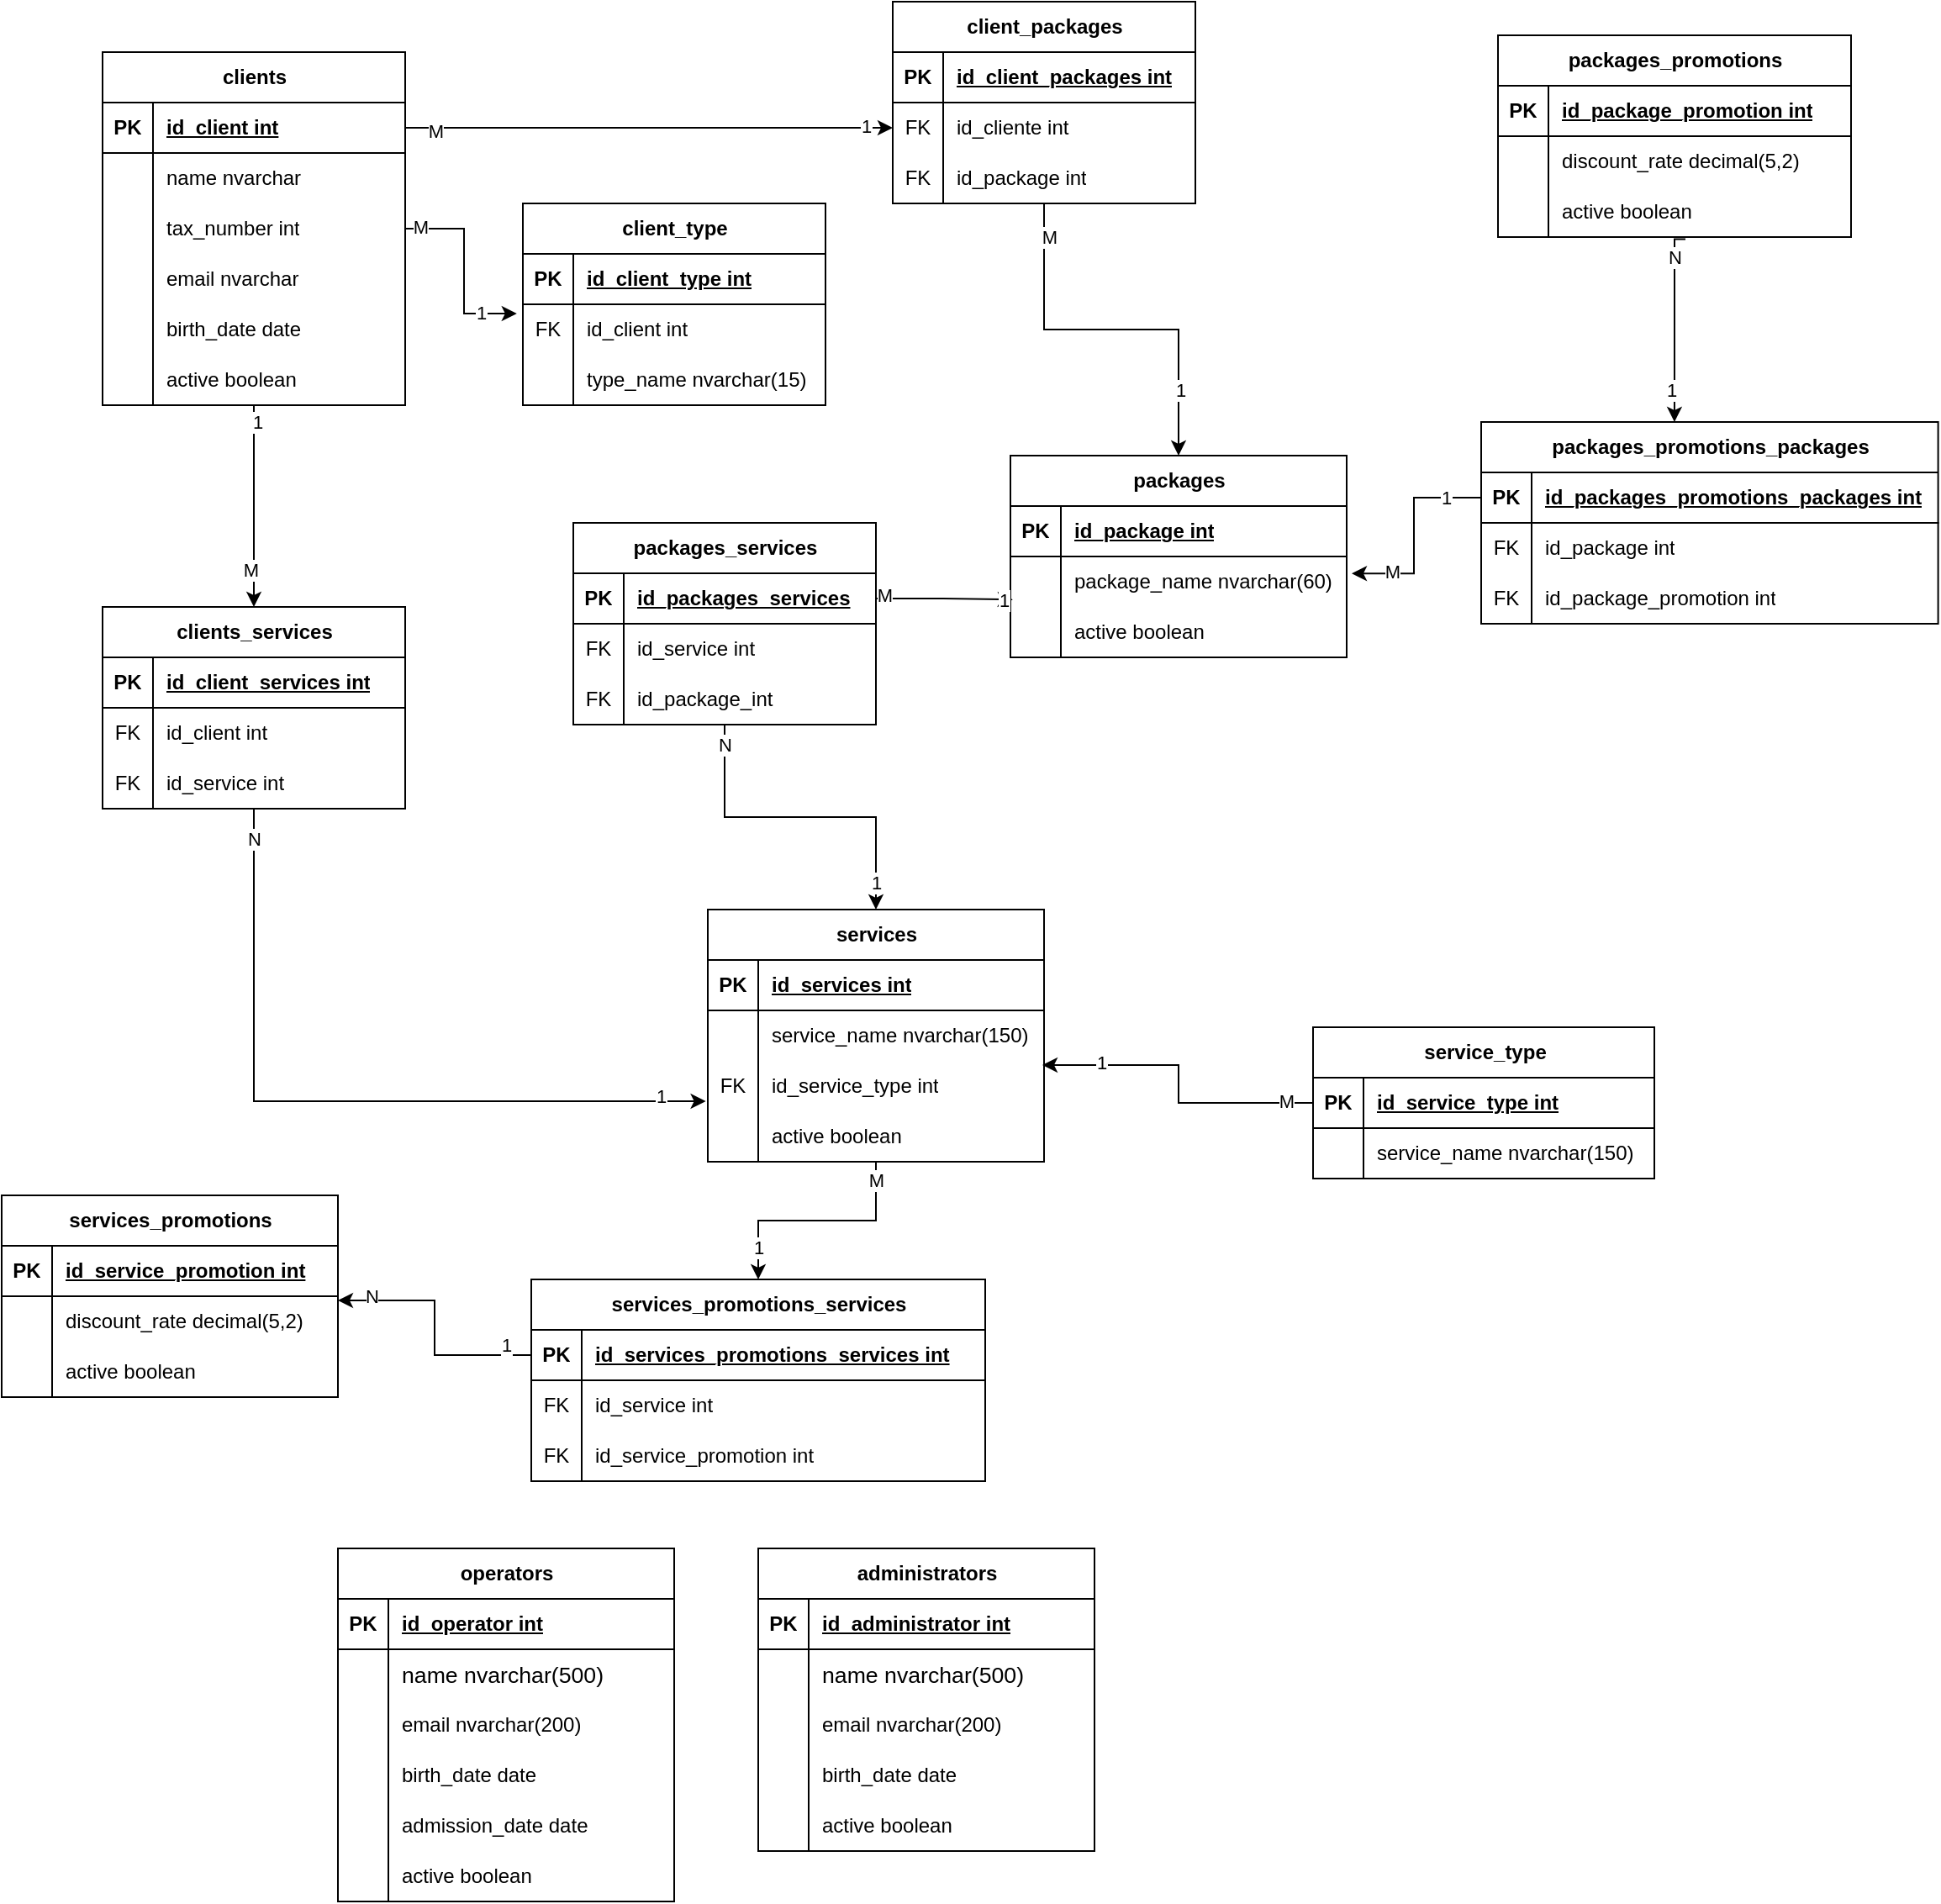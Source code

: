 <mxfile version="23.0.2" type="device">
  <diagram name="Página-1" id="LCEZ56KIRTUrvyrdB3R0">
    <mxGraphModel dx="1909" dy="2313" grid="1" gridSize="10" guides="1" tooltips="1" connect="1" arrows="1" fold="1" page="1" pageScale="1" pageWidth="827" pageHeight="1169" math="0" shadow="0">
      <root>
        <mxCell id="0" />
        <mxCell id="1" parent="0" />
        <mxCell id="lzL9a1PO9rvitu5dvn8c-174" style="edgeStyle=orthogonalEdgeStyle;rounded=0;orthogonalLoop=1;jettySize=auto;html=1;entryX=0.5;entryY=0;entryDx=0;entryDy=0;" edge="1" parent="1" source="lzL9a1PO9rvitu5dvn8c-16" target="lzL9a1PO9rvitu5dvn8c-164">
          <mxGeometry relative="1" as="geometry" />
        </mxCell>
        <mxCell id="lzL9a1PO9rvitu5dvn8c-175" value="1" style="edgeLabel;html=1;align=center;verticalAlign=middle;resizable=0;points=[];" vertex="1" connectable="0" parent="lzL9a1PO9rvitu5dvn8c-174">
          <mxGeometry x="-0.839" y="2" relative="1" as="geometry">
            <mxPoint as="offset" />
          </mxGeometry>
        </mxCell>
        <mxCell id="lzL9a1PO9rvitu5dvn8c-176" value="M" style="edgeLabel;html=1;align=center;verticalAlign=middle;resizable=0;points=[];" vertex="1" connectable="0" parent="lzL9a1PO9rvitu5dvn8c-174">
          <mxGeometry x="0.628" y="-2" relative="1" as="geometry">
            <mxPoint as="offset" />
          </mxGeometry>
        </mxCell>
        <mxCell id="lzL9a1PO9rvitu5dvn8c-16" value="clients" style="shape=table;startSize=30;container=1;collapsible=1;childLayout=tableLayout;fixedRows=1;rowLines=0;fontStyle=1;align=center;resizeLast=1;html=1;" vertex="1" parent="1">
          <mxGeometry x="100" y="20" width="180" height="210" as="geometry" />
        </mxCell>
        <mxCell id="lzL9a1PO9rvitu5dvn8c-17" value="" style="shape=tableRow;horizontal=0;startSize=0;swimlaneHead=0;swimlaneBody=0;fillColor=none;collapsible=0;dropTarget=0;points=[[0,0.5],[1,0.5]];portConstraint=eastwest;top=0;left=0;right=0;bottom=1;" vertex="1" parent="lzL9a1PO9rvitu5dvn8c-16">
          <mxGeometry y="30" width="180" height="30" as="geometry" />
        </mxCell>
        <mxCell id="lzL9a1PO9rvitu5dvn8c-18" value="PK" style="shape=partialRectangle;connectable=0;fillColor=none;top=0;left=0;bottom=0;right=0;fontStyle=1;overflow=hidden;whiteSpace=wrap;html=1;" vertex="1" parent="lzL9a1PO9rvitu5dvn8c-17">
          <mxGeometry width="30" height="30" as="geometry">
            <mxRectangle width="30" height="30" as="alternateBounds" />
          </mxGeometry>
        </mxCell>
        <mxCell id="lzL9a1PO9rvitu5dvn8c-19" value="id_client int" style="shape=partialRectangle;connectable=0;fillColor=none;top=0;left=0;bottom=0;right=0;align=left;spacingLeft=6;fontStyle=5;overflow=hidden;whiteSpace=wrap;html=1;" vertex="1" parent="lzL9a1PO9rvitu5dvn8c-17">
          <mxGeometry x="30" width="150" height="30" as="geometry">
            <mxRectangle width="150" height="30" as="alternateBounds" />
          </mxGeometry>
        </mxCell>
        <mxCell id="lzL9a1PO9rvitu5dvn8c-20" value="" style="shape=tableRow;horizontal=0;startSize=0;swimlaneHead=0;swimlaneBody=0;fillColor=none;collapsible=0;dropTarget=0;points=[[0,0.5],[1,0.5]];portConstraint=eastwest;top=0;left=0;right=0;bottom=0;" vertex="1" parent="lzL9a1PO9rvitu5dvn8c-16">
          <mxGeometry y="60" width="180" height="30" as="geometry" />
        </mxCell>
        <mxCell id="lzL9a1PO9rvitu5dvn8c-21" value="" style="shape=partialRectangle;connectable=0;fillColor=none;top=0;left=0;bottom=0;right=0;editable=1;overflow=hidden;whiteSpace=wrap;html=1;" vertex="1" parent="lzL9a1PO9rvitu5dvn8c-20">
          <mxGeometry width="30" height="30" as="geometry">
            <mxRectangle width="30" height="30" as="alternateBounds" />
          </mxGeometry>
        </mxCell>
        <mxCell id="lzL9a1PO9rvitu5dvn8c-22" value="name nvarchar" style="shape=partialRectangle;connectable=0;fillColor=none;top=0;left=0;bottom=0;right=0;align=left;spacingLeft=6;overflow=hidden;whiteSpace=wrap;html=1;" vertex="1" parent="lzL9a1PO9rvitu5dvn8c-20">
          <mxGeometry x="30" width="150" height="30" as="geometry">
            <mxRectangle width="150" height="30" as="alternateBounds" />
          </mxGeometry>
        </mxCell>
        <mxCell id="lzL9a1PO9rvitu5dvn8c-23" value="" style="shape=tableRow;horizontal=0;startSize=0;swimlaneHead=0;swimlaneBody=0;fillColor=none;collapsible=0;dropTarget=0;points=[[0,0.5],[1,0.5]];portConstraint=eastwest;top=0;left=0;right=0;bottom=0;" vertex="1" parent="lzL9a1PO9rvitu5dvn8c-16">
          <mxGeometry y="90" width="180" height="30" as="geometry" />
        </mxCell>
        <mxCell id="lzL9a1PO9rvitu5dvn8c-24" value="" style="shape=partialRectangle;connectable=0;fillColor=none;top=0;left=0;bottom=0;right=0;editable=1;overflow=hidden;whiteSpace=wrap;html=1;" vertex="1" parent="lzL9a1PO9rvitu5dvn8c-23">
          <mxGeometry width="30" height="30" as="geometry">
            <mxRectangle width="30" height="30" as="alternateBounds" />
          </mxGeometry>
        </mxCell>
        <mxCell id="lzL9a1PO9rvitu5dvn8c-25" value="tax_number int" style="shape=partialRectangle;connectable=0;fillColor=none;top=0;left=0;bottom=0;right=0;align=left;spacingLeft=6;overflow=hidden;whiteSpace=wrap;html=1;" vertex="1" parent="lzL9a1PO9rvitu5dvn8c-23">
          <mxGeometry x="30" width="150" height="30" as="geometry">
            <mxRectangle width="150" height="30" as="alternateBounds" />
          </mxGeometry>
        </mxCell>
        <mxCell id="lzL9a1PO9rvitu5dvn8c-26" value="" style="shape=tableRow;horizontal=0;startSize=0;swimlaneHead=0;swimlaneBody=0;fillColor=none;collapsible=0;dropTarget=0;points=[[0,0.5],[1,0.5]];portConstraint=eastwest;top=0;left=0;right=0;bottom=0;" vertex="1" parent="lzL9a1PO9rvitu5dvn8c-16">
          <mxGeometry y="120" width="180" height="30" as="geometry" />
        </mxCell>
        <mxCell id="lzL9a1PO9rvitu5dvn8c-27" value="" style="shape=partialRectangle;connectable=0;fillColor=none;top=0;left=0;bottom=0;right=0;editable=1;overflow=hidden;whiteSpace=wrap;html=1;" vertex="1" parent="lzL9a1PO9rvitu5dvn8c-26">
          <mxGeometry width="30" height="30" as="geometry">
            <mxRectangle width="30" height="30" as="alternateBounds" />
          </mxGeometry>
        </mxCell>
        <mxCell id="lzL9a1PO9rvitu5dvn8c-28" value="email nvarchar" style="shape=partialRectangle;connectable=0;fillColor=none;top=0;left=0;bottom=0;right=0;align=left;spacingLeft=6;overflow=hidden;whiteSpace=wrap;html=1;" vertex="1" parent="lzL9a1PO9rvitu5dvn8c-26">
          <mxGeometry x="30" width="150" height="30" as="geometry">
            <mxRectangle width="150" height="30" as="alternateBounds" />
          </mxGeometry>
        </mxCell>
        <mxCell id="lzL9a1PO9rvitu5dvn8c-29" value="" style="shape=tableRow;horizontal=0;startSize=0;swimlaneHead=0;swimlaneBody=0;fillColor=none;collapsible=0;dropTarget=0;points=[[0,0.5],[1,0.5]];portConstraint=eastwest;top=0;left=0;right=0;bottom=0;" vertex="1" parent="lzL9a1PO9rvitu5dvn8c-16">
          <mxGeometry y="150" width="180" height="30" as="geometry" />
        </mxCell>
        <mxCell id="lzL9a1PO9rvitu5dvn8c-30" value="" style="shape=partialRectangle;connectable=0;fillColor=none;top=0;left=0;bottom=0;right=0;editable=1;overflow=hidden;whiteSpace=wrap;html=1;" vertex="1" parent="lzL9a1PO9rvitu5dvn8c-29">
          <mxGeometry width="30" height="30" as="geometry">
            <mxRectangle width="30" height="30" as="alternateBounds" />
          </mxGeometry>
        </mxCell>
        <mxCell id="lzL9a1PO9rvitu5dvn8c-31" value="birth_date date" style="shape=partialRectangle;connectable=0;fillColor=none;top=0;left=0;bottom=0;right=0;align=left;spacingLeft=6;overflow=hidden;whiteSpace=wrap;html=1;" vertex="1" parent="lzL9a1PO9rvitu5dvn8c-29">
          <mxGeometry x="30" width="150" height="30" as="geometry">
            <mxRectangle width="150" height="30" as="alternateBounds" />
          </mxGeometry>
        </mxCell>
        <mxCell id="lzL9a1PO9rvitu5dvn8c-32" value="" style="shape=tableRow;horizontal=0;startSize=0;swimlaneHead=0;swimlaneBody=0;fillColor=none;collapsible=0;dropTarget=0;points=[[0,0.5],[1,0.5]];portConstraint=eastwest;top=0;left=0;right=0;bottom=0;" vertex="1" parent="lzL9a1PO9rvitu5dvn8c-16">
          <mxGeometry y="180" width="180" height="30" as="geometry" />
        </mxCell>
        <mxCell id="lzL9a1PO9rvitu5dvn8c-33" value="" style="shape=partialRectangle;connectable=0;fillColor=none;top=0;left=0;bottom=0;right=0;editable=1;overflow=hidden;whiteSpace=wrap;html=1;" vertex="1" parent="lzL9a1PO9rvitu5dvn8c-32">
          <mxGeometry width="30" height="30" as="geometry">
            <mxRectangle width="30" height="30" as="alternateBounds" />
          </mxGeometry>
        </mxCell>
        <mxCell id="lzL9a1PO9rvitu5dvn8c-34" value="active boolean" style="shape=partialRectangle;connectable=0;fillColor=none;top=0;left=0;bottom=0;right=0;align=left;spacingLeft=6;overflow=hidden;whiteSpace=wrap;html=1;" vertex="1" parent="lzL9a1PO9rvitu5dvn8c-32">
          <mxGeometry x="30" width="150" height="30" as="geometry">
            <mxRectangle width="150" height="30" as="alternateBounds" />
          </mxGeometry>
        </mxCell>
        <mxCell id="lzL9a1PO9rvitu5dvn8c-35" value="client_type" style="shape=table;startSize=30;container=1;collapsible=1;childLayout=tableLayout;fixedRows=1;rowLines=0;fontStyle=1;align=center;resizeLast=1;html=1;" vertex="1" parent="1">
          <mxGeometry x="350" y="110" width="180" height="120" as="geometry" />
        </mxCell>
        <mxCell id="lzL9a1PO9rvitu5dvn8c-36" value="" style="shape=tableRow;horizontal=0;startSize=0;swimlaneHead=0;swimlaneBody=0;fillColor=none;collapsible=0;dropTarget=0;points=[[0,0.5],[1,0.5]];portConstraint=eastwest;top=0;left=0;right=0;bottom=1;" vertex="1" parent="lzL9a1PO9rvitu5dvn8c-35">
          <mxGeometry y="30" width="180" height="30" as="geometry" />
        </mxCell>
        <mxCell id="lzL9a1PO9rvitu5dvn8c-37" value="PK" style="shape=partialRectangle;connectable=0;fillColor=none;top=0;left=0;bottom=0;right=0;fontStyle=1;overflow=hidden;whiteSpace=wrap;html=1;" vertex="1" parent="lzL9a1PO9rvitu5dvn8c-36">
          <mxGeometry width="30" height="30" as="geometry">
            <mxRectangle width="30" height="30" as="alternateBounds" />
          </mxGeometry>
        </mxCell>
        <mxCell id="lzL9a1PO9rvitu5dvn8c-38" value="id_client_type int" style="shape=partialRectangle;connectable=0;fillColor=none;top=0;left=0;bottom=0;right=0;align=left;spacingLeft=6;fontStyle=5;overflow=hidden;whiteSpace=wrap;html=1;" vertex="1" parent="lzL9a1PO9rvitu5dvn8c-36">
          <mxGeometry x="30" width="150" height="30" as="geometry">
            <mxRectangle width="150" height="30" as="alternateBounds" />
          </mxGeometry>
        </mxCell>
        <mxCell id="lzL9a1PO9rvitu5dvn8c-39" value="" style="shape=tableRow;horizontal=0;startSize=0;swimlaneHead=0;swimlaneBody=0;fillColor=none;collapsible=0;dropTarget=0;points=[[0,0.5],[1,0.5]];portConstraint=eastwest;top=0;left=0;right=0;bottom=0;" vertex="1" parent="lzL9a1PO9rvitu5dvn8c-35">
          <mxGeometry y="60" width="180" height="30" as="geometry" />
        </mxCell>
        <mxCell id="lzL9a1PO9rvitu5dvn8c-40" value="FK" style="shape=partialRectangle;connectable=0;fillColor=none;top=0;left=0;bottom=0;right=0;editable=1;overflow=hidden;whiteSpace=wrap;html=1;" vertex="1" parent="lzL9a1PO9rvitu5dvn8c-39">
          <mxGeometry width="30" height="30" as="geometry">
            <mxRectangle width="30" height="30" as="alternateBounds" />
          </mxGeometry>
        </mxCell>
        <mxCell id="lzL9a1PO9rvitu5dvn8c-41" value="id_client int" style="shape=partialRectangle;connectable=0;fillColor=none;top=0;left=0;bottom=0;right=0;align=left;spacingLeft=6;overflow=hidden;whiteSpace=wrap;html=1;" vertex="1" parent="lzL9a1PO9rvitu5dvn8c-39">
          <mxGeometry x="30" width="150" height="30" as="geometry">
            <mxRectangle width="150" height="30" as="alternateBounds" />
          </mxGeometry>
        </mxCell>
        <mxCell id="lzL9a1PO9rvitu5dvn8c-42" value="" style="shape=tableRow;horizontal=0;startSize=0;swimlaneHead=0;swimlaneBody=0;fillColor=none;collapsible=0;dropTarget=0;points=[[0,0.5],[1,0.5]];portConstraint=eastwest;top=0;left=0;right=0;bottom=0;" vertex="1" parent="lzL9a1PO9rvitu5dvn8c-35">
          <mxGeometry y="90" width="180" height="30" as="geometry" />
        </mxCell>
        <mxCell id="lzL9a1PO9rvitu5dvn8c-43" value="" style="shape=partialRectangle;connectable=0;fillColor=none;top=0;left=0;bottom=0;right=0;editable=1;overflow=hidden;whiteSpace=wrap;html=1;" vertex="1" parent="lzL9a1PO9rvitu5dvn8c-42">
          <mxGeometry width="30" height="30" as="geometry">
            <mxRectangle width="30" height="30" as="alternateBounds" />
          </mxGeometry>
        </mxCell>
        <mxCell id="lzL9a1PO9rvitu5dvn8c-44" value="type_name nvarchar(15)" style="shape=partialRectangle;connectable=0;fillColor=none;top=0;left=0;bottom=0;right=0;align=left;spacingLeft=6;overflow=hidden;whiteSpace=wrap;html=1;" vertex="1" parent="lzL9a1PO9rvitu5dvn8c-42">
          <mxGeometry x="30" width="150" height="30" as="geometry">
            <mxRectangle width="150" height="30" as="alternateBounds" />
          </mxGeometry>
        </mxCell>
        <mxCell id="lzL9a1PO9rvitu5dvn8c-69" style="edgeStyle=orthogonalEdgeStyle;rounded=0;orthogonalLoop=1;jettySize=auto;html=1;exitX=1;exitY=0.5;exitDx=0;exitDy=0;entryX=-0.02;entryY=0.184;entryDx=0;entryDy=0;entryPerimeter=0;" edge="1" parent="1" source="lzL9a1PO9rvitu5dvn8c-23" target="lzL9a1PO9rvitu5dvn8c-39">
          <mxGeometry relative="1" as="geometry" />
        </mxCell>
        <mxCell id="lzL9a1PO9rvitu5dvn8c-70" value="M" style="edgeLabel;html=1;align=center;verticalAlign=middle;resizable=0;points=[];" vertex="1" connectable="0" parent="lzL9a1PO9rvitu5dvn8c-69">
          <mxGeometry x="-0.846" y="1" relative="1" as="geometry">
            <mxPoint as="offset" />
          </mxGeometry>
        </mxCell>
        <mxCell id="lzL9a1PO9rvitu5dvn8c-71" value="1" style="edgeLabel;html=1;align=center;verticalAlign=middle;resizable=0;points=[];" vertex="1" connectable="0" parent="lzL9a1PO9rvitu5dvn8c-69">
          <mxGeometry x="0.629" y="1" relative="1" as="geometry">
            <mxPoint as="offset" />
          </mxGeometry>
        </mxCell>
        <mxCell id="lzL9a1PO9rvitu5dvn8c-98" style="edgeStyle=orthogonalEdgeStyle;rounded=0;orthogonalLoop=1;jettySize=auto;html=1;" edge="1" parent="1" source="lzL9a1PO9rvitu5dvn8c-72" target="lzL9a1PO9rvitu5dvn8c-85">
          <mxGeometry relative="1" as="geometry" />
        </mxCell>
        <mxCell id="lzL9a1PO9rvitu5dvn8c-99" value="M" style="edgeLabel;html=1;align=center;verticalAlign=middle;resizable=0;points=[];" vertex="1" connectable="0" parent="lzL9a1PO9rvitu5dvn8c-98">
          <mxGeometry x="-0.827" y="3" relative="1" as="geometry">
            <mxPoint as="offset" />
          </mxGeometry>
        </mxCell>
        <mxCell id="lzL9a1PO9rvitu5dvn8c-100" value="1" style="edgeLabel;html=1;align=center;verticalAlign=middle;resizable=0;points=[];" vertex="1" connectable="0" parent="lzL9a1PO9rvitu5dvn8c-98">
          <mxGeometry x="0.662" y="1" relative="1" as="geometry">
            <mxPoint as="offset" />
          </mxGeometry>
        </mxCell>
        <mxCell id="lzL9a1PO9rvitu5dvn8c-72" value="client_packages" style="shape=table;startSize=30;container=1;collapsible=1;childLayout=tableLayout;fixedRows=1;rowLines=0;fontStyle=1;align=center;resizeLast=1;html=1;" vertex="1" parent="1">
          <mxGeometry x="570" y="-10" width="180" height="120" as="geometry" />
        </mxCell>
        <mxCell id="lzL9a1PO9rvitu5dvn8c-73" value="" style="shape=tableRow;horizontal=0;startSize=0;swimlaneHead=0;swimlaneBody=0;fillColor=none;collapsible=0;dropTarget=0;points=[[0,0.5],[1,0.5]];portConstraint=eastwest;top=0;left=0;right=0;bottom=1;" vertex="1" parent="lzL9a1PO9rvitu5dvn8c-72">
          <mxGeometry y="30" width="180" height="30" as="geometry" />
        </mxCell>
        <mxCell id="lzL9a1PO9rvitu5dvn8c-74" value="PK" style="shape=partialRectangle;connectable=0;fillColor=none;top=0;left=0;bottom=0;right=0;fontStyle=1;overflow=hidden;whiteSpace=wrap;html=1;" vertex="1" parent="lzL9a1PO9rvitu5dvn8c-73">
          <mxGeometry width="30" height="30" as="geometry">
            <mxRectangle width="30" height="30" as="alternateBounds" />
          </mxGeometry>
        </mxCell>
        <mxCell id="lzL9a1PO9rvitu5dvn8c-75" value="id_client_packages int" style="shape=partialRectangle;connectable=0;fillColor=none;top=0;left=0;bottom=0;right=0;align=left;spacingLeft=6;fontStyle=5;overflow=hidden;whiteSpace=wrap;html=1;" vertex="1" parent="lzL9a1PO9rvitu5dvn8c-73">
          <mxGeometry x="30" width="150" height="30" as="geometry">
            <mxRectangle width="150" height="30" as="alternateBounds" />
          </mxGeometry>
        </mxCell>
        <mxCell id="lzL9a1PO9rvitu5dvn8c-76" value="" style="shape=tableRow;horizontal=0;startSize=0;swimlaneHead=0;swimlaneBody=0;fillColor=none;collapsible=0;dropTarget=0;points=[[0,0.5],[1,0.5]];portConstraint=eastwest;top=0;left=0;right=0;bottom=0;" vertex="1" parent="lzL9a1PO9rvitu5dvn8c-72">
          <mxGeometry y="60" width="180" height="30" as="geometry" />
        </mxCell>
        <mxCell id="lzL9a1PO9rvitu5dvn8c-77" value="FK" style="shape=partialRectangle;connectable=0;fillColor=none;top=0;left=0;bottom=0;right=0;editable=1;overflow=hidden;whiteSpace=wrap;html=1;" vertex="1" parent="lzL9a1PO9rvitu5dvn8c-76">
          <mxGeometry width="30" height="30" as="geometry">
            <mxRectangle width="30" height="30" as="alternateBounds" />
          </mxGeometry>
        </mxCell>
        <mxCell id="lzL9a1PO9rvitu5dvn8c-78" value="id_cliente int" style="shape=partialRectangle;connectable=0;fillColor=none;top=0;left=0;bottom=0;right=0;align=left;spacingLeft=6;overflow=hidden;whiteSpace=wrap;html=1;" vertex="1" parent="lzL9a1PO9rvitu5dvn8c-76">
          <mxGeometry x="30" width="150" height="30" as="geometry">
            <mxRectangle width="150" height="30" as="alternateBounds" />
          </mxGeometry>
        </mxCell>
        <mxCell id="lzL9a1PO9rvitu5dvn8c-79" value="" style="shape=tableRow;horizontal=0;startSize=0;swimlaneHead=0;swimlaneBody=0;fillColor=none;collapsible=0;dropTarget=0;points=[[0,0.5],[1,0.5]];portConstraint=eastwest;top=0;left=0;right=0;bottom=0;" vertex="1" parent="lzL9a1PO9rvitu5dvn8c-72">
          <mxGeometry y="90" width="180" height="30" as="geometry" />
        </mxCell>
        <mxCell id="lzL9a1PO9rvitu5dvn8c-80" value="FK" style="shape=partialRectangle;connectable=0;fillColor=none;top=0;left=0;bottom=0;right=0;editable=1;overflow=hidden;whiteSpace=wrap;html=1;" vertex="1" parent="lzL9a1PO9rvitu5dvn8c-79">
          <mxGeometry width="30" height="30" as="geometry">
            <mxRectangle width="30" height="30" as="alternateBounds" />
          </mxGeometry>
        </mxCell>
        <mxCell id="lzL9a1PO9rvitu5dvn8c-81" value="id_package int" style="shape=partialRectangle;connectable=0;fillColor=none;top=0;left=0;bottom=0;right=0;align=left;spacingLeft=6;overflow=hidden;whiteSpace=wrap;html=1;" vertex="1" parent="lzL9a1PO9rvitu5dvn8c-79">
          <mxGeometry x="30" width="150" height="30" as="geometry">
            <mxRectangle width="150" height="30" as="alternateBounds" />
          </mxGeometry>
        </mxCell>
        <mxCell id="lzL9a1PO9rvitu5dvn8c-82" style="edgeStyle=orthogonalEdgeStyle;rounded=0;orthogonalLoop=1;jettySize=auto;html=1;exitX=1;exitY=0.5;exitDx=0;exitDy=0;" edge="1" parent="1" source="lzL9a1PO9rvitu5dvn8c-17" target="lzL9a1PO9rvitu5dvn8c-76">
          <mxGeometry relative="1" as="geometry" />
        </mxCell>
        <mxCell id="lzL9a1PO9rvitu5dvn8c-83" value="M" style="edgeLabel;html=1;align=center;verticalAlign=middle;resizable=0;points=[];" vertex="1" connectable="0" parent="lzL9a1PO9rvitu5dvn8c-82">
          <mxGeometry x="-0.875" y="-2" relative="1" as="geometry">
            <mxPoint as="offset" />
          </mxGeometry>
        </mxCell>
        <mxCell id="lzL9a1PO9rvitu5dvn8c-84" value="1" style="edgeLabel;html=1;align=center;verticalAlign=middle;resizable=0;points=[];" vertex="1" connectable="0" parent="lzL9a1PO9rvitu5dvn8c-82">
          <mxGeometry x="0.885" y="1" relative="1" as="geometry">
            <mxPoint as="offset" />
          </mxGeometry>
        </mxCell>
        <mxCell id="lzL9a1PO9rvitu5dvn8c-85" value="packages" style="shape=table;startSize=30;container=1;collapsible=1;childLayout=tableLayout;fixedRows=1;rowLines=0;fontStyle=1;align=center;resizeLast=1;html=1;" vertex="1" parent="1">
          <mxGeometry x="640" y="260" width="200" height="120" as="geometry" />
        </mxCell>
        <mxCell id="lzL9a1PO9rvitu5dvn8c-86" value="" style="shape=tableRow;horizontal=0;startSize=0;swimlaneHead=0;swimlaneBody=0;fillColor=none;collapsible=0;dropTarget=0;points=[[0,0.5],[1,0.5]];portConstraint=eastwest;top=0;left=0;right=0;bottom=1;" vertex="1" parent="lzL9a1PO9rvitu5dvn8c-85">
          <mxGeometry y="30" width="200" height="30" as="geometry" />
        </mxCell>
        <mxCell id="lzL9a1PO9rvitu5dvn8c-87" value="PK" style="shape=partialRectangle;connectable=0;fillColor=none;top=0;left=0;bottom=0;right=0;fontStyle=1;overflow=hidden;whiteSpace=wrap;html=1;" vertex="1" parent="lzL9a1PO9rvitu5dvn8c-86">
          <mxGeometry width="30" height="30" as="geometry">
            <mxRectangle width="30" height="30" as="alternateBounds" />
          </mxGeometry>
        </mxCell>
        <mxCell id="lzL9a1PO9rvitu5dvn8c-88" value="id_package int" style="shape=partialRectangle;connectable=0;fillColor=none;top=0;left=0;bottom=0;right=0;align=left;spacingLeft=6;fontStyle=5;overflow=hidden;whiteSpace=wrap;html=1;" vertex="1" parent="lzL9a1PO9rvitu5dvn8c-86">
          <mxGeometry x="30" width="170" height="30" as="geometry">
            <mxRectangle width="170" height="30" as="alternateBounds" />
          </mxGeometry>
        </mxCell>
        <mxCell id="lzL9a1PO9rvitu5dvn8c-89" value="" style="shape=tableRow;horizontal=0;startSize=0;swimlaneHead=0;swimlaneBody=0;fillColor=none;collapsible=0;dropTarget=0;points=[[0,0.5],[1,0.5]];portConstraint=eastwest;top=0;left=0;right=0;bottom=0;" vertex="1" parent="lzL9a1PO9rvitu5dvn8c-85">
          <mxGeometry y="60" width="200" height="30" as="geometry" />
        </mxCell>
        <mxCell id="lzL9a1PO9rvitu5dvn8c-90" value="" style="shape=partialRectangle;connectable=0;fillColor=none;top=0;left=0;bottom=0;right=0;editable=1;overflow=hidden;whiteSpace=wrap;html=1;" vertex="1" parent="lzL9a1PO9rvitu5dvn8c-89">
          <mxGeometry width="30" height="30" as="geometry">
            <mxRectangle width="30" height="30" as="alternateBounds" />
          </mxGeometry>
        </mxCell>
        <mxCell id="lzL9a1PO9rvitu5dvn8c-91" value="package_name nvarchar(60)" style="shape=partialRectangle;connectable=0;fillColor=none;top=0;left=0;bottom=0;right=0;align=left;spacingLeft=6;overflow=hidden;whiteSpace=wrap;html=1;" vertex="1" parent="lzL9a1PO9rvitu5dvn8c-89">
          <mxGeometry x="30" width="170" height="30" as="geometry">
            <mxRectangle width="170" height="30" as="alternateBounds" />
          </mxGeometry>
        </mxCell>
        <mxCell id="lzL9a1PO9rvitu5dvn8c-95" value="" style="shape=tableRow;horizontal=0;startSize=0;swimlaneHead=0;swimlaneBody=0;fillColor=none;collapsible=0;dropTarget=0;points=[[0,0.5],[1,0.5]];portConstraint=eastwest;top=0;left=0;right=0;bottom=0;" vertex="1" parent="lzL9a1PO9rvitu5dvn8c-85">
          <mxGeometry y="90" width="200" height="30" as="geometry" />
        </mxCell>
        <mxCell id="lzL9a1PO9rvitu5dvn8c-96" value="" style="shape=partialRectangle;connectable=0;fillColor=none;top=0;left=0;bottom=0;right=0;editable=1;overflow=hidden;whiteSpace=wrap;html=1;" vertex="1" parent="lzL9a1PO9rvitu5dvn8c-95">
          <mxGeometry width="30" height="30" as="geometry">
            <mxRectangle width="30" height="30" as="alternateBounds" />
          </mxGeometry>
        </mxCell>
        <mxCell id="lzL9a1PO9rvitu5dvn8c-97" value="active boolean" style="shape=partialRectangle;connectable=0;fillColor=none;top=0;left=0;bottom=0;right=0;align=left;spacingLeft=6;overflow=hidden;whiteSpace=wrap;html=1;" vertex="1" parent="lzL9a1PO9rvitu5dvn8c-95">
          <mxGeometry x="30" width="170" height="30" as="geometry">
            <mxRectangle width="170" height="30" as="alternateBounds" />
          </mxGeometry>
        </mxCell>
        <mxCell id="lzL9a1PO9rvitu5dvn8c-101" value="packages_promotions_packages" style="shape=table;startSize=30;container=1;collapsible=1;childLayout=tableLayout;fixedRows=1;rowLines=0;fontStyle=1;align=center;resizeLast=1;html=1;" vertex="1" parent="1">
          <mxGeometry x="920" y="240" width="271.8" height="120" as="geometry" />
        </mxCell>
        <mxCell id="lzL9a1PO9rvitu5dvn8c-102" value="" style="shape=tableRow;horizontal=0;startSize=0;swimlaneHead=0;swimlaneBody=0;fillColor=none;collapsible=0;dropTarget=0;points=[[0,0.5],[1,0.5]];portConstraint=eastwest;top=0;left=0;right=0;bottom=1;" vertex="1" parent="lzL9a1PO9rvitu5dvn8c-101">
          <mxGeometry y="30" width="271.8" height="30" as="geometry" />
        </mxCell>
        <mxCell id="lzL9a1PO9rvitu5dvn8c-103" value="PK" style="shape=partialRectangle;connectable=0;fillColor=none;top=0;left=0;bottom=0;right=0;fontStyle=1;overflow=hidden;whiteSpace=wrap;html=1;" vertex="1" parent="lzL9a1PO9rvitu5dvn8c-102">
          <mxGeometry width="30" height="30" as="geometry">
            <mxRectangle width="30" height="30" as="alternateBounds" />
          </mxGeometry>
        </mxCell>
        <mxCell id="lzL9a1PO9rvitu5dvn8c-104" value="id_packages_promotions_packages int" style="shape=partialRectangle;connectable=0;fillColor=none;top=0;left=0;bottom=0;right=0;align=left;spacingLeft=6;fontStyle=5;overflow=hidden;whiteSpace=wrap;html=1;" vertex="1" parent="lzL9a1PO9rvitu5dvn8c-102">
          <mxGeometry x="30" width="241.8" height="30" as="geometry">
            <mxRectangle width="241.8" height="30" as="alternateBounds" />
          </mxGeometry>
        </mxCell>
        <mxCell id="lzL9a1PO9rvitu5dvn8c-105" value="" style="shape=tableRow;horizontal=0;startSize=0;swimlaneHead=0;swimlaneBody=0;fillColor=none;collapsible=0;dropTarget=0;points=[[0,0.5],[1,0.5]];portConstraint=eastwest;top=0;left=0;right=0;bottom=0;" vertex="1" parent="lzL9a1PO9rvitu5dvn8c-101">
          <mxGeometry y="60" width="271.8" height="30" as="geometry" />
        </mxCell>
        <mxCell id="lzL9a1PO9rvitu5dvn8c-106" value="FK" style="shape=partialRectangle;connectable=0;fillColor=none;top=0;left=0;bottom=0;right=0;editable=1;overflow=hidden;whiteSpace=wrap;html=1;" vertex="1" parent="lzL9a1PO9rvitu5dvn8c-105">
          <mxGeometry width="30" height="30" as="geometry">
            <mxRectangle width="30" height="30" as="alternateBounds" />
          </mxGeometry>
        </mxCell>
        <mxCell id="lzL9a1PO9rvitu5dvn8c-107" value="id_package int" style="shape=partialRectangle;connectable=0;fillColor=none;top=0;left=0;bottom=0;right=0;align=left;spacingLeft=6;overflow=hidden;whiteSpace=wrap;html=1;" vertex="1" parent="lzL9a1PO9rvitu5dvn8c-105">
          <mxGeometry x="30" width="241.8" height="30" as="geometry">
            <mxRectangle width="241.8" height="30" as="alternateBounds" />
          </mxGeometry>
        </mxCell>
        <mxCell id="lzL9a1PO9rvitu5dvn8c-275" value="" style="shape=tableRow;horizontal=0;startSize=0;swimlaneHead=0;swimlaneBody=0;fillColor=none;collapsible=0;dropTarget=0;points=[[0,0.5],[1,0.5]];portConstraint=eastwest;top=0;left=0;right=0;bottom=0;" vertex="1" parent="lzL9a1PO9rvitu5dvn8c-101">
          <mxGeometry y="90" width="271.8" height="30" as="geometry" />
        </mxCell>
        <mxCell id="lzL9a1PO9rvitu5dvn8c-276" value="FK" style="shape=partialRectangle;connectable=0;fillColor=none;top=0;left=0;bottom=0;right=0;editable=1;overflow=hidden;whiteSpace=wrap;html=1;" vertex="1" parent="lzL9a1PO9rvitu5dvn8c-275">
          <mxGeometry width="30" height="30" as="geometry">
            <mxRectangle width="30" height="30" as="alternateBounds" />
          </mxGeometry>
        </mxCell>
        <mxCell id="lzL9a1PO9rvitu5dvn8c-277" value="id_package_promotion int" style="shape=partialRectangle;connectable=0;fillColor=none;top=0;left=0;bottom=0;right=0;align=left;spacingLeft=6;overflow=hidden;whiteSpace=wrap;html=1;" vertex="1" parent="lzL9a1PO9rvitu5dvn8c-275">
          <mxGeometry x="30" width="241.8" height="30" as="geometry">
            <mxRectangle width="241.8" height="30" as="alternateBounds" />
          </mxGeometry>
        </mxCell>
        <mxCell id="lzL9a1PO9rvitu5dvn8c-114" style="edgeStyle=orthogonalEdgeStyle;rounded=0;orthogonalLoop=1;jettySize=auto;html=1;exitX=0;exitY=0.5;exitDx=0;exitDy=0;entryX=1.015;entryY=0.337;entryDx=0;entryDy=0;entryPerimeter=0;" edge="1" parent="1" source="lzL9a1PO9rvitu5dvn8c-102" target="lzL9a1PO9rvitu5dvn8c-89">
          <mxGeometry relative="1" as="geometry">
            <mxPoint x="780" y="258.8" as="targetPoint" />
          </mxGeometry>
        </mxCell>
        <mxCell id="lzL9a1PO9rvitu5dvn8c-120" value="M" style="edgeLabel;html=1;align=center;verticalAlign=middle;resizable=0;points=[];" vertex="1" connectable="0" parent="lzL9a1PO9rvitu5dvn8c-114">
          <mxGeometry x="0.602" y="-1" relative="1" as="geometry">
            <mxPoint as="offset" />
          </mxGeometry>
        </mxCell>
        <mxCell id="lzL9a1PO9rvitu5dvn8c-121" value="1" style="edgeLabel;html=1;align=center;verticalAlign=middle;resizable=0;points=[];" vertex="1" connectable="0" parent="lzL9a1PO9rvitu5dvn8c-114">
          <mxGeometry x="-0.654" relative="1" as="geometry">
            <mxPoint as="offset" />
          </mxGeometry>
        </mxCell>
        <mxCell id="lzL9a1PO9rvitu5dvn8c-122" value="packages_promotions" style="shape=table;startSize=30;container=1;collapsible=1;childLayout=tableLayout;fixedRows=1;rowLines=0;fontStyle=1;align=center;resizeLast=1;html=1;" vertex="1" parent="1">
          <mxGeometry x="930" y="10" width="210" height="120" as="geometry" />
        </mxCell>
        <mxCell id="lzL9a1PO9rvitu5dvn8c-123" value="" style="shape=tableRow;horizontal=0;startSize=0;swimlaneHead=0;swimlaneBody=0;fillColor=none;collapsible=0;dropTarget=0;points=[[0,0.5],[1,0.5]];portConstraint=eastwest;top=0;left=0;right=0;bottom=1;" vertex="1" parent="lzL9a1PO9rvitu5dvn8c-122">
          <mxGeometry y="30" width="210" height="30" as="geometry" />
        </mxCell>
        <mxCell id="lzL9a1PO9rvitu5dvn8c-124" value="PK" style="shape=partialRectangle;connectable=0;fillColor=none;top=0;left=0;bottom=0;right=0;fontStyle=1;overflow=hidden;whiteSpace=wrap;html=1;" vertex="1" parent="lzL9a1PO9rvitu5dvn8c-123">
          <mxGeometry width="30" height="30" as="geometry">
            <mxRectangle width="30" height="30" as="alternateBounds" />
          </mxGeometry>
        </mxCell>
        <mxCell id="lzL9a1PO9rvitu5dvn8c-125" value="id_package_promotion int" style="shape=partialRectangle;connectable=0;fillColor=none;top=0;left=0;bottom=0;right=0;align=left;spacingLeft=6;fontStyle=5;overflow=hidden;whiteSpace=wrap;html=1;" vertex="1" parent="lzL9a1PO9rvitu5dvn8c-123">
          <mxGeometry x="30" width="180" height="30" as="geometry">
            <mxRectangle width="180" height="30" as="alternateBounds" />
          </mxGeometry>
        </mxCell>
        <mxCell id="lzL9a1PO9rvitu5dvn8c-129" value="" style="shape=tableRow;horizontal=0;startSize=0;swimlaneHead=0;swimlaneBody=0;fillColor=none;collapsible=0;dropTarget=0;points=[[0,0.5],[1,0.5]];portConstraint=eastwest;top=0;left=0;right=0;bottom=0;" vertex="1" parent="lzL9a1PO9rvitu5dvn8c-122">
          <mxGeometry y="60" width="210" height="30" as="geometry" />
        </mxCell>
        <mxCell id="lzL9a1PO9rvitu5dvn8c-130" value="" style="shape=partialRectangle;connectable=0;fillColor=none;top=0;left=0;bottom=0;right=0;editable=1;overflow=hidden;whiteSpace=wrap;html=1;" vertex="1" parent="lzL9a1PO9rvitu5dvn8c-129">
          <mxGeometry width="30" height="30" as="geometry">
            <mxRectangle width="30" height="30" as="alternateBounds" />
          </mxGeometry>
        </mxCell>
        <mxCell id="lzL9a1PO9rvitu5dvn8c-131" value="discount_rate&amp;nbsp;decimal(5,2)" style="shape=partialRectangle;connectable=0;fillColor=none;top=0;left=0;bottom=0;right=0;align=left;spacingLeft=6;overflow=hidden;whiteSpace=wrap;html=1;" vertex="1" parent="lzL9a1PO9rvitu5dvn8c-129">
          <mxGeometry x="30" width="180" height="30" as="geometry">
            <mxRectangle width="180" height="30" as="alternateBounds" />
          </mxGeometry>
        </mxCell>
        <mxCell id="lzL9a1PO9rvitu5dvn8c-132" value="" style="shape=tableRow;horizontal=0;startSize=0;swimlaneHead=0;swimlaneBody=0;fillColor=none;collapsible=0;dropTarget=0;points=[[0,0.5],[1,0.5]];portConstraint=eastwest;top=0;left=0;right=0;bottom=0;" vertex="1" parent="lzL9a1PO9rvitu5dvn8c-122">
          <mxGeometry y="90" width="210" height="30" as="geometry" />
        </mxCell>
        <mxCell id="lzL9a1PO9rvitu5dvn8c-133" value="" style="shape=partialRectangle;connectable=0;fillColor=none;top=0;left=0;bottom=0;right=0;editable=1;overflow=hidden;whiteSpace=wrap;html=1;" vertex="1" parent="lzL9a1PO9rvitu5dvn8c-132">
          <mxGeometry width="30" height="30" as="geometry">
            <mxRectangle width="30" height="30" as="alternateBounds" />
          </mxGeometry>
        </mxCell>
        <mxCell id="lzL9a1PO9rvitu5dvn8c-134" value="active boolean" style="shape=partialRectangle;connectable=0;fillColor=none;top=0;left=0;bottom=0;right=0;align=left;spacingLeft=6;overflow=hidden;whiteSpace=wrap;html=1;" vertex="1" parent="lzL9a1PO9rvitu5dvn8c-132">
          <mxGeometry x="30" width="180" height="30" as="geometry">
            <mxRectangle width="180" height="30" as="alternateBounds" />
          </mxGeometry>
        </mxCell>
        <mxCell id="lzL9a1PO9rvitu5dvn8c-139" style="edgeStyle=orthogonalEdgeStyle;rounded=0;orthogonalLoop=1;jettySize=auto;html=1;exitX=0.531;exitY=1.04;exitDx=0;exitDy=0;exitPerimeter=0;entryX=0.423;entryY=0.015;entryDx=0;entryDy=0;entryPerimeter=0;" edge="1" parent="1" source="lzL9a1PO9rvitu5dvn8c-132">
          <mxGeometry relative="1" as="geometry">
            <mxPoint x="1049.81" y="131.38" as="sourcePoint" />
            <mxPoint x="1034.971" y="240.0" as="targetPoint" />
            <Array as="points">
              <mxPoint x="1035" y="131" />
            </Array>
          </mxGeometry>
        </mxCell>
        <mxCell id="lzL9a1PO9rvitu5dvn8c-143" value="N" style="edgeLabel;html=1;align=center;verticalAlign=middle;resizable=0;points=[];" vertex="1" connectable="0" parent="lzL9a1PO9rvitu5dvn8c-139">
          <mxGeometry x="-0.838" relative="1" as="geometry">
            <mxPoint y="8" as="offset" />
          </mxGeometry>
        </mxCell>
        <mxCell id="lzL9a1PO9rvitu5dvn8c-144" value="1" style="edgeLabel;html=1;align=center;verticalAlign=middle;resizable=0;points=[];" vertex="1" connectable="0" parent="lzL9a1PO9rvitu5dvn8c-139">
          <mxGeometry x="0.848" y="-2" relative="1" as="geometry">
            <mxPoint y="-10" as="offset" />
          </mxGeometry>
        </mxCell>
        <mxCell id="lzL9a1PO9rvitu5dvn8c-209" style="edgeStyle=orthogonalEdgeStyle;rounded=0;orthogonalLoop=1;jettySize=auto;html=1;" edge="1" parent="1" source="lzL9a1PO9rvitu5dvn8c-145" target="lzL9a1PO9rvitu5dvn8c-193">
          <mxGeometry relative="1" as="geometry" />
        </mxCell>
        <mxCell id="lzL9a1PO9rvitu5dvn8c-210" value="M" style="edgeLabel;html=1;align=center;verticalAlign=middle;resizable=0;points=[];" vertex="1" connectable="0" parent="lzL9a1PO9rvitu5dvn8c-209">
          <mxGeometry x="-0.649" relative="1" as="geometry">
            <mxPoint y="-14" as="offset" />
          </mxGeometry>
        </mxCell>
        <mxCell id="lzL9a1PO9rvitu5dvn8c-211" value="1" style="edgeLabel;html=1;align=center;verticalAlign=middle;resizable=0;points=[];" vertex="1" connectable="0" parent="lzL9a1PO9rvitu5dvn8c-209">
          <mxGeometry x="0.592" relative="1" as="geometry">
            <mxPoint y="9" as="offset" />
          </mxGeometry>
        </mxCell>
        <mxCell id="lzL9a1PO9rvitu5dvn8c-145" value="services" style="shape=table;startSize=30;container=1;collapsible=1;childLayout=tableLayout;fixedRows=1;rowLines=0;fontStyle=1;align=center;resizeLast=1;html=1;" vertex="1" parent="1">
          <mxGeometry x="460" y="530" width="200" height="150" as="geometry" />
        </mxCell>
        <mxCell id="lzL9a1PO9rvitu5dvn8c-146" value="" style="shape=tableRow;horizontal=0;startSize=0;swimlaneHead=0;swimlaneBody=0;fillColor=none;collapsible=0;dropTarget=0;points=[[0,0.5],[1,0.5]];portConstraint=eastwest;top=0;left=0;right=0;bottom=1;" vertex="1" parent="lzL9a1PO9rvitu5dvn8c-145">
          <mxGeometry y="30" width="200" height="30" as="geometry" />
        </mxCell>
        <mxCell id="lzL9a1PO9rvitu5dvn8c-147" value="PK" style="shape=partialRectangle;connectable=0;fillColor=none;top=0;left=0;bottom=0;right=0;fontStyle=1;overflow=hidden;whiteSpace=wrap;html=1;" vertex="1" parent="lzL9a1PO9rvitu5dvn8c-146">
          <mxGeometry width="30" height="30" as="geometry">
            <mxRectangle width="30" height="30" as="alternateBounds" />
          </mxGeometry>
        </mxCell>
        <mxCell id="lzL9a1PO9rvitu5dvn8c-148" value="id_services int" style="shape=partialRectangle;connectable=0;fillColor=none;top=0;left=0;bottom=0;right=0;align=left;spacingLeft=6;fontStyle=5;overflow=hidden;whiteSpace=wrap;html=1;" vertex="1" parent="lzL9a1PO9rvitu5dvn8c-146">
          <mxGeometry x="30" width="170" height="30" as="geometry">
            <mxRectangle width="170" height="30" as="alternateBounds" />
          </mxGeometry>
        </mxCell>
        <mxCell id="lzL9a1PO9rvitu5dvn8c-149" value="" style="shape=tableRow;horizontal=0;startSize=0;swimlaneHead=0;swimlaneBody=0;fillColor=none;collapsible=0;dropTarget=0;points=[[0,0.5],[1,0.5]];portConstraint=eastwest;top=0;left=0;right=0;bottom=0;" vertex="1" parent="lzL9a1PO9rvitu5dvn8c-145">
          <mxGeometry y="60" width="200" height="30" as="geometry" />
        </mxCell>
        <mxCell id="lzL9a1PO9rvitu5dvn8c-150" value="" style="shape=partialRectangle;connectable=0;fillColor=none;top=0;left=0;bottom=0;right=0;editable=1;overflow=hidden;whiteSpace=wrap;html=1;" vertex="1" parent="lzL9a1PO9rvitu5dvn8c-149">
          <mxGeometry width="30" height="30" as="geometry">
            <mxRectangle width="30" height="30" as="alternateBounds" />
          </mxGeometry>
        </mxCell>
        <mxCell id="lzL9a1PO9rvitu5dvn8c-151" value="service_name nvarchar(150)" style="shape=partialRectangle;connectable=0;fillColor=none;top=0;left=0;bottom=0;right=0;align=left;spacingLeft=6;overflow=hidden;whiteSpace=wrap;html=1;" vertex="1" parent="lzL9a1PO9rvitu5dvn8c-149">
          <mxGeometry x="30" width="170" height="30" as="geometry">
            <mxRectangle width="170" height="30" as="alternateBounds" />
          </mxGeometry>
        </mxCell>
        <mxCell id="lzL9a1PO9rvitu5dvn8c-152" value="" style="shape=tableRow;horizontal=0;startSize=0;swimlaneHead=0;swimlaneBody=0;fillColor=none;collapsible=0;dropTarget=0;points=[[0,0.5],[1,0.5]];portConstraint=eastwest;top=0;left=0;right=0;bottom=0;" vertex="1" parent="lzL9a1PO9rvitu5dvn8c-145">
          <mxGeometry y="90" width="200" height="30" as="geometry" />
        </mxCell>
        <mxCell id="lzL9a1PO9rvitu5dvn8c-153" value="FK" style="shape=partialRectangle;connectable=0;fillColor=none;top=0;left=0;bottom=0;right=0;editable=1;overflow=hidden;whiteSpace=wrap;html=1;" vertex="1" parent="lzL9a1PO9rvitu5dvn8c-152">
          <mxGeometry width="30" height="30" as="geometry">
            <mxRectangle width="30" height="30" as="alternateBounds" />
          </mxGeometry>
        </mxCell>
        <mxCell id="lzL9a1PO9rvitu5dvn8c-154" value="id_service_type int" style="shape=partialRectangle;connectable=0;fillColor=none;top=0;left=0;bottom=0;right=0;align=left;spacingLeft=6;overflow=hidden;whiteSpace=wrap;html=1;" vertex="1" parent="lzL9a1PO9rvitu5dvn8c-152">
          <mxGeometry x="30" width="170" height="30" as="geometry">
            <mxRectangle width="170" height="30" as="alternateBounds" />
          </mxGeometry>
        </mxCell>
        <mxCell id="lzL9a1PO9rvitu5dvn8c-158" value="" style="shape=tableRow;horizontal=0;startSize=0;swimlaneHead=0;swimlaneBody=0;fillColor=none;collapsible=0;dropTarget=0;points=[[0,0.5],[1,0.5]];portConstraint=eastwest;top=0;left=0;right=0;bottom=0;" vertex="1" parent="lzL9a1PO9rvitu5dvn8c-145">
          <mxGeometry y="120" width="200" height="30" as="geometry" />
        </mxCell>
        <mxCell id="lzL9a1PO9rvitu5dvn8c-159" value="" style="shape=partialRectangle;connectable=0;fillColor=none;top=0;left=0;bottom=0;right=0;editable=1;overflow=hidden;whiteSpace=wrap;html=1;" vertex="1" parent="lzL9a1PO9rvitu5dvn8c-158">
          <mxGeometry width="30" height="30" as="geometry">
            <mxRectangle width="30" height="30" as="alternateBounds" />
          </mxGeometry>
        </mxCell>
        <mxCell id="lzL9a1PO9rvitu5dvn8c-160" value="active boolean" style="shape=partialRectangle;connectable=0;fillColor=none;top=0;left=0;bottom=0;right=0;align=left;spacingLeft=6;overflow=hidden;whiteSpace=wrap;html=1;" vertex="1" parent="lzL9a1PO9rvitu5dvn8c-158">
          <mxGeometry x="30" width="170" height="30" as="geometry">
            <mxRectangle width="170" height="30" as="alternateBounds" />
          </mxGeometry>
        </mxCell>
        <mxCell id="lzL9a1PO9rvitu5dvn8c-161" style="edgeStyle=orthogonalEdgeStyle;rounded=0;orthogonalLoop=1;jettySize=auto;html=1;entryX=0.007;entryY=0.855;entryDx=0;entryDy=0;entryPerimeter=0;exitX=1;exitY=0.5;exitDx=0;exitDy=0;" edge="1" parent="1" source="lzL9a1PO9rvitu5dvn8c-282" target="lzL9a1PO9rvitu5dvn8c-89">
          <mxGeometry relative="1" as="geometry" />
        </mxCell>
        <mxCell id="lzL9a1PO9rvitu5dvn8c-162" value="M" style="edgeLabel;html=1;align=center;verticalAlign=middle;resizable=0;points=[];" vertex="1" connectable="0" parent="lzL9a1PO9rvitu5dvn8c-161">
          <mxGeometry x="-0.886" y="2" relative="1" as="geometry">
            <mxPoint as="offset" />
          </mxGeometry>
        </mxCell>
        <mxCell id="lzL9a1PO9rvitu5dvn8c-163" value="1" style="edgeLabel;html=1;align=center;verticalAlign=middle;resizable=0;points=[];" vertex="1" connectable="0" parent="lzL9a1PO9rvitu5dvn8c-161">
          <mxGeometry x="0.859" relative="1" as="geometry">
            <mxPoint as="offset" />
          </mxGeometry>
        </mxCell>
        <mxCell id="lzL9a1PO9rvitu5dvn8c-164" value="clients_services" style="shape=table;startSize=30;container=1;collapsible=1;childLayout=tableLayout;fixedRows=1;rowLines=0;fontStyle=1;align=center;resizeLast=1;html=1;" vertex="1" parent="1">
          <mxGeometry x="100" y="350" width="180" height="120" as="geometry" />
        </mxCell>
        <mxCell id="lzL9a1PO9rvitu5dvn8c-165" value="" style="shape=tableRow;horizontal=0;startSize=0;swimlaneHead=0;swimlaneBody=0;fillColor=none;collapsible=0;dropTarget=0;points=[[0,0.5],[1,0.5]];portConstraint=eastwest;top=0;left=0;right=0;bottom=1;" vertex="1" parent="lzL9a1PO9rvitu5dvn8c-164">
          <mxGeometry y="30" width="180" height="30" as="geometry" />
        </mxCell>
        <mxCell id="lzL9a1PO9rvitu5dvn8c-166" value="PK" style="shape=partialRectangle;connectable=0;fillColor=none;top=0;left=0;bottom=0;right=0;fontStyle=1;overflow=hidden;whiteSpace=wrap;html=1;" vertex="1" parent="lzL9a1PO9rvitu5dvn8c-165">
          <mxGeometry width="30" height="30" as="geometry">
            <mxRectangle width="30" height="30" as="alternateBounds" />
          </mxGeometry>
        </mxCell>
        <mxCell id="lzL9a1PO9rvitu5dvn8c-167" value="id_client_services int" style="shape=partialRectangle;connectable=0;fillColor=none;top=0;left=0;bottom=0;right=0;align=left;spacingLeft=6;fontStyle=5;overflow=hidden;whiteSpace=wrap;html=1;" vertex="1" parent="lzL9a1PO9rvitu5dvn8c-165">
          <mxGeometry x="30" width="150" height="30" as="geometry">
            <mxRectangle width="150" height="30" as="alternateBounds" />
          </mxGeometry>
        </mxCell>
        <mxCell id="lzL9a1PO9rvitu5dvn8c-168" value="" style="shape=tableRow;horizontal=0;startSize=0;swimlaneHead=0;swimlaneBody=0;fillColor=none;collapsible=0;dropTarget=0;points=[[0,0.5],[1,0.5]];portConstraint=eastwest;top=0;left=0;right=0;bottom=0;" vertex="1" parent="lzL9a1PO9rvitu5dvn8c-164">
          <mxGeometry y="60" width="180" height="30" as="geometry" />
        </mxCell>
        <mxCell id="lzL9a1PO9rvitu5dvn8c-169" value="FK" style="shape=partialRectangle;connectable=0;fillColor=none;top=0;left=0;bottom=0;right=0;editable=1;overflow=hidden;whiteSpace=wrap;html=1;" vertex="1" parent="lzL9a1PO9rvitu5dvn8c-168">
          <mxGeometry width="30" height="30" as="geometry">
            <mxRectangle width="30" height="30" as="alternateBounds" />
          </mxGeometry>
        </mxCell>
        <mxCell id="lzL9a1PO9rvitu5dvn8c-170" value="id_client int" style="shape=partialRectangle;connectable=0;fillColor=none;top=0;left=0;bottom=0;right=0;align=left;spacingLeft=6;overflow=hidden;whiteSpace=wrap;html=1;" vertex="1" parent="lzL9a1PO9rvitu5dvn8c-168">
          <mxGeometry x="30" width="150" height="30" as="geometry">
            <mxRectangle width="150" height="30" as="alternateBounds" />
          </mxGeometry>
        </mxCell>
        <mxCell id="lzL9a1PO9rvitu5dvn8c-171" value="" style="shape=tableRow;horizontal=0;startSize=0;swimlaneHead=0;swimlaneBody=0;fillColor=none;collapsible=0;dropTarget=0;points=[[0,0.5],[1,0.5]];portConstraint=eastwest;top=0;left=0;right=0;bottom=0;" vertex="1" parent="lzL9a1PO9rvitu5dvn8c-164">
          <mxGeometry y="90" width="180" height="30" as="geometry" />
        </mxCell>
        <mxCell id="lzL9a1PO9rvitu5dvn8c-172" value="FK" style="shape=partialRectangle;connectable=0;fillColor=none;top=0;left=0;bottom=0;right=0;editable=1;overflow=hidden;whiteSpace=wrap;html=1;" vertex="1" parent="lzL9a1PO9rvitu5dvn8c-171">
          <mxGeometry width="30" height="30" as="geometry">
            <mxRectangle width="30" height="30" as="alternateBounds" />
          </mxGeometry>
        </mxCell>
        <mxCell id="lzL9a1PO9rvitu5dvn8c-173" value="id_service int" style="shape=partialRectangle;connectable=0;fillColor=none;top=0;left=0;bottom=0;right=0;align=left;spacingLeft=6;overflow=hidden;whiteSpace=wrap;html=1;" vertex="1" parent="lzL9a1PO9rvitu5dvn8c-171">
          <mxGeometry x="30" width="150" height="30" as="geometry">
            <mxRectangle width="150" height="30" as="alternateBounds" />
          </mxGeometry>
        </mxCell>
        <mxCell id="lzL9a1PO9rvitu5dvn8c-177" style="edgeStyle=orthogonalEdgeStyle;rounded=0;orthogonalLoop=1;jettySize=auto;html=1;entryX=-0.006;entryY=0.8;entryDx=0;entryDy=0;entryPerimeter=0;" edge="1" parent="1" source="lzL9a1PO9rvitu5dvn8c-164" target="lzL9a1PO9rvitu5dvn8c-152">
          <mxGeometry relative="1" as="geometry" />
        </mxCell>
        <mxCell id="lzL9a1PO9rvitu5dvn8c-178" value="N" style="edgeLabel;html=1;align=center;verticalAlign=middle;resizable=0;points=[];" vertex="1" connectable="0" parent="lzL9a1PO9rvitu5dvn8c-177">
          <mxGeometry x="-0.918" relative="1" as="geometry">
            <mxPoint as="offset" />
          </mxGeometry>
        </mxCell>
        <mxCell id="lzL9a1PO9rvitu5dvn8c-179" value="1" style="edgeLabel;html=1;align=center;verticalAlign=middle;resizable=0;points=[];" vertex="1" connectable="0" parent="lzL9a1PO9rvitu5dvn8c-177">
          <mxGeometry x="0.876" y="3" relative="1" as="geometry">
            <mxPoint as="offset" />
          </mxGeometry>
        </mxCell>
        <mxCell id="lzL9a1PO9rvitu5dvn8c-180" value="service_type" style="shape=table;startSize=30;container=1;collapsible=1;childLayout=tableLayout;fixedRows=1;rowLines=0;fontStyle=1;align=center;resizeLast=1;html=1;" vertex="1" parent="1">
          <mxGeometry x="820" y="600" width="203" height="90" as="geometry" />
        </mxCell>
        <mxCell id="lzL9a1PO9rvitu5dvn8c-181" value="" style="shape=tableRow;horizontal=0;startSize=0;swimlaneHead=0;swimlaneBody=0;fillColor=none;collapsible=0;dropTarget=0;points=[[0,0.5],[1,0.5]];portConstraint=eastwest;top=0;left=0;right=0;bottom=1;" vertex="1" parent="lzL9a1PO9rvitu5dvn8c-180">
          <mxGeometry y="30" width="203" height="30" as="geometry" />
        </mxCell>
        <mxCell id="lzL9a1PO9rvitu5dvn8c-182" value="PK" style="shape=partialRectangle;connectable=0;fillColor=none;top=0;left=0;bottom=0;right=0;fontStyle=1;overflow=hidden;whiteSpace=wrap;html=1;" vertex="1" parent="lzL9a1PO9rvitu5dvn8c-181">
          <mxGeometry width="30" height="30" as="geometry">
            <mxRectangle width="30" height="30" as="alternateBounds" />
          </mxGeometry>
        </mxCell>
        <mxCell id="lzL9a1PO9rvitu5dvn8c-183" value="id_service_type int" style="shape=partialRectangle;connectable=0;fillColor=none;top=0;left=0;bottom=0;right=0;align=left;spacingLeft=6;fontStyle=5;overflow=hidden;whiteSpace=wrap;html=1;" vertex="1" parent="lzL9a1PO9rvitu5dvn8c-181">
          <mxGeometry x="30" width="173" height="30" as="geometry">
            <mxRectangle width="173" height="30" as="alternateBounds" />
          </mxGeometry>
        </mxCell>
        <mxCell id="lzL9a1PO9rvitu5dvn8c-184" value="" style="shape=tableRow;horizontal=0;startSize=0;swimlaneHead=0;swimlaneBody=0;fillColor=none;collapsible=0;dropTarget=0;points=[[0,0.5],[1,0.5]];portConstraint=eastwest;top=0;left=0;right=0;bottom=0;" vertex="1" parent="lzL9a1PO9rvitu5dvn8c-180">
          <mxGeometry y="60" width="203" height="30" as="geometry" />
        </mxCell>
        <mxCell id="lzL9a1PO9rvitu5dvn8c-185" value="" style="shape=partialRectangle;connectable=0;fillColor=none;top=0;left=0;bottom=0;right=0;editable=1;overflow=hidden;whiteSpace=wrap;html=1;" vertex="1" parent="lzL9a1PO9rvitu5dvn8c-184">
          <mxGeometry width="30" height="30" as="geometry">
            <mxRectangle width="30" height="30" as="alternateBounds" />
          </mxGeometry>
        </mxCell>
        <mxCell id="lzL9a1PO9rvitu5dvn8c-186" value="service_name nvarchar(150)" style="shape=partialRectangle;connectable=0;fillColor=none;top=0;left=0;bottom=0;right=0;align=left;spacingLeft=6;overflow=hidden;whiteSpace=wrap;html=1;" vertex="1" parent="lzL9a1PO9rvitu5dvn8c-184">
          <mxGeometry x="30" width="173" height="30" as="geometry">
            <mxRectangle width="173" height="30" as="alternateBounds" />
          </mxGeometry>
        </mxCell>
        <mxCell id="lzL9a1PO9rvitu5dvn8c-190" style="edgeStyle=orthogonalEdgeStyle;rounded=0;orthogonalLoop=1;jettySize=auto;html=1;entryX=0.995;entryY=0.083;entryDx=0;entryDy=0;entryPerimeter=0;" edge="1" parent="1" source="lzL9a1PO9rvitu5dvn8c-180" target="lzL9a1PO9rvitu5dvn8c-152">
          <mxGeometry relative="1" as="geometry">
            <mxPoint x="590" y="540" as="targetPoint" />
            <Array as="points" />
          </mxGeometry>
        </mxCell>
        <mxCell id="lzL9a1PO9rvitu5dvn8c-191" value="M" style="edgeLabel;html=1;align=center;verticalAlign=middle;resizable=0;points=[];" vertex="1" connectable="0" parent="lzL9a1PO9rvitu5dvn8c-190">
          <mxGeometry x="-0.826" y="-1" relative="1" as="geometry">
            <mxPoint as="offset" />
          </mxGeometry>
        </mxCell>
        <mxCell id="lzL9a1PO9rvitu5dvn8c-192" value="1" style="edgeLabel;html=1;align=center;verticalAlign=middle;resizable=0;points=[];" vertex="1" connectable="0" parent="lzL9a1PO9rvitu5dvn8c-190">
          <mxGeometry x="0.617" y="-2" relative="1" as="geometry">
            <mxPoint as="offset" />
          </mxGeometry>
        </mxCell>
        <mxCell id="lzL9a1PO9rvitu5dvn8c-193" value="services_promotions_services" style="shape=table;startSize=30;container=1;collapsible=1;childLayout=tableLayout;fixedRows=1;rowLines=0;fontStyle=1;align=center;resizeLast=1;html=1;" vertex="1" parent="1">
          <mxGeometry x="355" y="750" width="270" height="120" as="geometry" />
        </mxCell>
        <mxCell id="lzL9a1PO9rvitu5dvn8c-194" value="" style="shape=tableRow;horizontal=0;startSize=0;swimlaneHead=0;swimlaneBody=0;fillColor=none;collapsible=0;dropTarget=0;points=[[0,0.5],[1,0.5]];portConstraint=eastwest;top=0;left=0;right=0;bottom=1;" vertex="1" parent="lzL9a1PO9rvitu5dvn8c-193">
          <mxGeometry y="30" width="270" height="30" as="geometry" />
        </mxCell>
        <mxCell id="lzL9a1PO9rvitu5dvn8c-195" value="PK" style="shape=partialRectangle;connectable=0;fillColor=none;top=0;left=0;bottom=0;right=0;fontStyle=1;overflow=hidden;whiteSpace=wrap;html=1;" vertex="1" parent="lzL9a1PO9rvitu5dvn8c-194">
          <mxGeometry width="30" height="30" as="geometry">
            <mxRectangle width="30" height="30" as="alternateBounds" />
          </mxGeometry>
        </mxCell>
        <mxCell id="lzL9a1PO9rvitu5dvn8c-196" value="id_services_promotions_services int" style="shape=partialRectangle;connectable=0;fillColor=none;top=0;left=0;bottom=0;right=0;align=left;spacingLeft=6;fontStyle=5;overflow=hidden;whiteSpace=wrap;html=1;" vertex="1" parent="lzL9a1PO9rvitu5dvn8c-194">
          <mxGeometry x="30" width="240" height="30" as="geometry">
            <mxRectangle width="240" height="30" as="alternateBounds" />
          </mxGeometry>
        </mxCell>
        <mxCell id="lzL9a1PO9rvitu5dvn8c-197" value="" style="shape=tableRow;horizontal=0;startSize=0;swimlaneHead=0;swimlaneBody=0;fillColor=none;collapsible=0;dropTarget=0;points=[[0,0.5],[1,0.5]];portConstraint=eastwest;top=0;left=0;right=0;bottom=0;" vertex="1" parent="lzL9a1PO9rvitu5dvn8c-193">
          <mxGeometry y="60" width="270" height="30" as="geometry" />
        </mxCell>
        <mxCell id="lzL9a1PO9rvitu5dvn8c-198" value="FK" style="shape=partialRectangle;connectable=0;fillColor=none;top=0;left=0;bottom=0;right=0;editable=1;overflow=hidden;whiteSpace=wrap;html=1;" vertex="1" parent="lzL9a1PO9rvitu5dvn8c-197">
          <mxGeometry width="30" height="30" as="geometry">
            <mxRectangle width="30" height="30" as="alternateBounds" />
          </mxGeometry>
        </mxCell>
        <mxCell id="lzL9a1PO9rvitu5dvn8c-199" value="id_service int" style="shape=partialRectangle;connectable=0;fillColor=none;top=0;left=0;bottom=0;right=0;align=left;spacingLeft=6;overflow=hidden;whiteSpace=wrap;html=1;" vertex="1" parent="lzL9a1PO9rvitu5dvn8c-197">
          <mxGeometry x="30" width="240" height="30" as="geometry">
            <mxRectangle width="240" height="30" as="alternateBounds" />
          </mxGeometry>
        </mxCell>
        <mxCell id="lzL9a1PO9rvitu5dvn8c-278" value="" style="shape=tableRow;horizontal=0;startSize=0;swimlaneHead=0;swimlaneBody=0;fillColor=none;collapsible=0;dropTarget=0;points=[[0,0.5],[1,0.5]];portConstraint=eastwest;top=0;left=0;right=0;bottom=0;" vertex="1" parent="lzL9a1PO9rvitu5dvn8c-193">
          <mxGeometry y="90" width="270" height="30" as="geometry" />
        </mxCell>
        <mxCell id="lzL9a1PO9rvitu5dvn8c-279" value="FK" style="shape=partialRectangle;connectable=0;fillColor=none;top=0;left=0;bottom=0;right=0;editable=1;overflow=hidden;whiteSpace=wrap;html=1;" vertex="1" parent="lzL9a1PO9rvitu5dvn8c-278">
          <mxGeometry width="30" height="30" as="geometry">
            <mxRectangle width="30" height="30" as="alternateBounds" />
          </mxGeometry>
        </mxCell>
        <mxCell id="lzL9a1PO9rvitu5dvn8c-280" value="id_service_promotion int" style="shape=partialRectangle;connectable=0;fillColor=none;top=0;left=0;bottom=0;right=0;align=left;spacingLeft=6;overflow=hidden;whiteSpace=wrap;html=1;" vertex="1" parent="lzL9a1PO9rvitu5dvn8c-278">
          <mxGeometry x="30" width="240" height="30" as="geometry">
            <mxRectangle width="240" height="30" as="alternateBounds" />
          </mxGeometry>
        </mxCell>
        <mxCell id="lzL9a1PO9rvitu5dvn8c-212" value="services_promotions" style="shape=table;startSize=30;container=1;collapsible=1;childLayout=tableLayout;fixedRows=1;rowLines=0;fontStyle=1;align=center;resizeLast=1;html=1;" vertex="1" parent="1">
          <mxGeometry x="40" y="700" width="200" height="120" as="geometry" />
        </mxCell>
        <mxCell id="lzL9a1PO9rvitu5dvn8c-213" value="" style="shape=tableRow;horizontal=0;startSize=0;swimlaneHead=0;swimlaneBody=0;fillColor=none;collapsible=0;dropTarget=0;points=[[0,0.5],[1,0.5]];portConstraint=eastwest;top=0;left=0;right=0;bottom=1;" vertex="1" parent="lzL9a1PO9rvitu5dvn8c-212">
          <mxGeometry y="30" width="200" height="30" as="geometry" />
        </mxCell>
        <mxCell id="lzL9a1PO9rvitu5dvn8c-214" value="PK" style="shape=partialRectangle;connectable=0;fillColor=none;top=0;left=0;bottom=0;right=0;fontStyle=1;overflow=hidden;whiteSpace=wrap;html=1;" vertex="1" parent="lzL9a1PO9rvitu5dvn8c-213">
          <mxGeometry width="30" height="30" as="geometry">
            <mxRectangle width="30" height="30" as="alternateBounds" />
          </mxGeometry>
        </mxCell>
        <mxCell id="lzL9a1PO9rvitu5dvn8c-215" value="id_service_promotion int" style="shape=partialRectangle;connectable=0;fillColor=none;top=0;left=0;bottom=0;right=0;align=left;spacingLeft=6;fontStyle=5;overflow=hidden;whiteSpace=wrap;html=1;" vertex="1" parent="lzL9a1PO9rvitu5dvn8c-213">
          <mxGeometry x="30" width="170" height="30" as="geometry">
            <mxRectangle width="170" height="30" as="alternateBounds" />
          </mxGeometry>
        </mxCell>
        <mxCell id="lzL9a1PO9rvitu5dvn8c-216" value="" style="shape=tableRow;horizontal=0;startSize=0;swimlaneHead=0;swimlaneBody=0;fillColor=none;collapsible=0;dropTarget=0;points=[[0,0.5],[1,0.5]];portConstraint=eastwest;top=0;left=0;right=0;bottom=0;" vertex="1" parent="lzL9a1PO9rvitu5dvn8c-212">
          <mxGeometry y="60" width="200" height="30" as="geometry" />
        </mxCell>
        <mxCell id="lzL9a1PO9rvitu5dvn8c-217" value="" style="shape=partialRectangle;connectable=0;fillColor=none;top=0;left=0;bottom=0;right=0;editable=1;overflow=hidden;whiteSpace=wrap;html=1;" vertex="1" parent="lzL9a1PO9rvitu5dvn8c-216">
          <mxGeometry width="30" height="30" as="geometry">
            <mxRectangle width="30" height="30" as="alternateBounds" />
          </mxGeometry>
        </mxCell>
        <mxCell id="lzL9a1PO9rvitu5dvn8c-218" value="discount_rate&amp;nbsp;decimal(5,2)" style="shape=partialRectangle;connectable=0;fillColor=none;top=0;left=0;bottom=0;right=0;align=left;spacingLeft=6;overflow=hidden;whiteSpace=wrap;html=1;" vertex="1" parent="lzL9a1PO9rvitu5dvn8c-216">
          <mxGeometry x="30" width="170" height="30" as="geometry">
            <mxRectangle width="170" height="30" as="alternateBounds" />
          </mxGeometry>
        </mxCell>
        <mxCell id="lzL9a1PO9rvitu5dvn8c-222" value="" style="shape=tableRow;horizontal=0;startSize=0;swimlaneHead=0;swimlaneBody=0;fillColor=none;collapsible=0;dropTarget=0;points=[[0,0.5],[1,0.5]];portConstraint=eastwest;top=0;left=0;right=0;bottom=0;" vertex="1" parent="lzL9a1PO9rvitu5dvn8c-212">
          <mxGeometry y="90" width="200" height="30" as="geometry" />
        </mxCell>
        <mxCell id="lzL9a1PO9rvitu5dvn8c-223" value="" style="shape=partialRectangle;connectable=0;fillColor=none;top=0;left=0;bottom=0;right=0;editable=1;overflow=hidden;whiteSpace=wrap;html=1;" vertex="1" parent="lzL9a1PO9rvitu5dvn8c-222">
          <mxGeometry width="30" height="30" as="geometry">
            <mxRectangle width="30" height="30" as="alternateBounds" />
          </mxGeometry>
        </mxCell>
        <mxCell id="lzL9a1PO9rvitu5dvn8c-224" value="active boolean" style="shape=partialRectangle;connectable=0;fillColor=none;top=0;left=0;bottom=0;right=0;align=left;spacingLeft=6;overflow=hidden;whiteSpace=wrap;html=1;" vertex="1" parent="lzL9a1PO9rvitu5dvn8c-222">
          <mxGeometry x="30" width="170" height="30" as="geometry">
            <mxRectangle width="170" height="30" as="alternateBounds" />
          </mxGeometry>
        </mxCell>
        <mxCell id="lzL9a1PO9rvitu5dvn8c-228" style="edgeStyle=orthogonalEdgeStyle;rounded=0;orthogonalLoop=1;jettySize=auto;html=1;exitX=0;exitY=0.5;exitDx=0;exitDy=0;entryX=1;entryY=0.083;entryDx=0;entryDy=0;entryPerimeter=0;" edge="1" parent="1" source="lzL9a1PO9rvitu5dvn8c-194" target="lzL9a1PO9rvitu5dvn8c-216">
          <mxGeometry relative="1" as="geometry">
            <mxPoint x="280" y="730" as="targetPoint" />
          </mxGeometry>
        </mxCell>
        <mxCell id="lzL9a1PO9rvitu5dvn8c-229" value="1" style="edgeLabel;html=1;align=center;verticalAlign=middle;resizable=0;points=[];" vertex="1" connectable="0" parent="lzL9a1PO9rvitu5dvn8c-228">
          <mxGeometry x="-0.704" y="-6" relative="1" as="geometry">
            <mxPoint x="7" as="offset" />
          </mxGeometry>
        </mxCell>
        <mxCell id="lzL9a1PO9rvitu5dvn8c-230" value="N" style="edgeLabel;html=1;align=center;verticalAlign=middle;resizable=0;points=[];" vertex="1" connectable="0" parent="lzL9a1PO9rvitu5dvn8c-228">
          <mxGeometry x="0.164" y="-2" relative="1" as="geometry">
            <mxPoint x="-40" y="-7" as="offset" />
          </mxGeometry>
        </mxCell>
        <mxCell id="lzL9a1PO9rvitu5dvn8c-231" value="operators" style="shape=table;startSize=30;container=1;collapsible=1;childLayout=tableLayout;fixedRows=1;rowLines=0;fontStyle=1;align=center;resizeLast=1;html=1;" vertex="1" parent="1">
          <mxGeometry x="240" y="910" width="200" height="210" as="geometry" />
        </mxCell>
        <mxCell id="lzL9a1PO9rvitu5dvn8c-232" value="" style="shape=tableRow;horizontal=0;startSize=0;swimlaneHead=0;swimlaneBody=0;fillColor=none;collapsible=0;dropTarget=0;points=[[0,0.5],[1,0.5]];portConstraint=eastwest;top=0;left=0;right=0;bottom=1;" vertex="1" parent="lzL9a1PO9rvitu5dvn8c-231">
          <mxGeometry y="30" width="200" height="30" as="geometry" />
        </mxCell>
        <mxCell id="lzL9a1PO9rvitu5dvn8c-233" value="PK" style="shape=partialRectangle;connectable=0;fillColor=none;top=0;left=0;bottom=0;right=0;fontStyle=1;overflow=hidden;whiteSpace=wrap;html=1;" vertex="1" parent="lzL9a1PO9rvitu5dvn8c-232">
          <mxGeometry width="30" height="30" as="geometry">
            <mxRectangle width="30" height="30" as="alternateBounds" />
          </mxGeometry>
        </mxCell>
        <mxCell id="lzL9a1PO9rvitu5dvn8c-234" value="id_operator int" style="shape=partialRectangle;connectable=0;fillColor=none;top=0;left=0;bottom=0;right=0;align=left;spacingLeft=6;fontStyle=5;overflow=hidden;whiteSpace=wrap;html=1;" vertex="1" parent="lzL9a1PO9rvitu5dvn8c-232">
          <mxGeometry x="30" width="170" height="30" as="geometry">
            <mxRectangle width="170" height="30" as="alternateBounds" />
          </mxGeometry>
        </mxCell>
        <mxCell id="lzL9a1PO9rvitu5dvn8c-235" value="" style="shape=tableRow;horizontal=0;startSize=0;swimlaneHead=0;swimlaneBody=0;fillColor=none;collapsible=0;dropTarget=0;points=[[0,0.5],[1,0.5]];portConstraint=eastwest;top=0;left=0;right=0;bottom=0;" vertex="1" parent="lzL9a1PO9rvitu5dvn8c-231">
          <mxGeometry y="60" width="200" height="30" as="geometry" />
        </mxCell>
        <mxCell id="lzL9a1PO9rvitu5dvn8c-236" value="" style="shape=partialRectangle;connectable=0;fillColor=none;top=0;left=0;bottom=0;right=0;editable=1;overflow=hidden;whiteSpace=wrap;html=1;" vertex="1" parent="lzL9a1PO9rvitu5dvn8c-235">
          <mxGeometry width="30" height="30" as="geometry">
            <mxRectangle width="30" height="30" as="alternateBounds" />
          </mxGeometry>
        </mxCell>
        <mxCell id="lzL9a1PO9rvitu5dvn8c-237" value="&lt;font face=&quot;Arial&quot;&gt;&lt;span style=&quot;font-size: 13.333px;&quot;&gt;name nvarchar(500)&lt;/span&gt;&lt;/font&gt;&lt;br&gt;" style="shape=partialRectangle;connectable=0;fillColor=none;top=0;left=0;bottom=0;right=0;align=left;spacingLeft=6;overflow=hidden;whiteSpace=wrap;html=1;" vertex="1" parent="lzL9a1PO9rvitu5dvn8c-235">
          <mxGeometry x="30" width="170" height="30" as="geometry">
            <mxRectangle width="170" height="30" as="alternateBounds" />
          </mxGeometry>
        </mxCell>
        <mxCell id="lzL9a1PO9rvitu5dvn8c-238" value="" style="shape=tableRow;horizontal=0;startSize=0;swimlaneHead=0;swimlaneBody=0;fillColor=none;collapsible=0;dropTarget=0;points=[[0,0.5],[1,0.5]];portConstraint=eastwest;top=0;left=0;right=0;bottom=0;" vertex="1" parent="lzL9a1PO9rvitu5dvn8c-231">
          <mxGeometry y="90" width="200" height="30" as="geometry" />
        </mxCell>
        <mxCell id="lzL9a1PO9rvitu5dvn8c-239" value="" style="shape=partialRectangle;connectable=0;fillColor=none;top=0;left=0;bottom=0;right=0;editable=1;overflow=hidden;whiteSpace=wrap;html=1;" vertex="1" parent="lzL9a1PO9rvitu5dvn8c-238">
          <mxGeometry width="30" height="30" as="geometry">
            <mxRectangle width="30" height="30" as="alternateBounds" />
          </mxGeometry>
        </mxCell>
        <mxCell id="lzL9a1PO9rvitu5dvn8c-240" value="email&amp;nbsp;nvarchar(200)" style="shape=partialRectangle;connectable=0;fillColor=none;top=0;left=0;bottom=0;right=0;align=left;spacingLeft=6;overflow=hidden;whiteSpace=wrap;html=1;" vertex="1" parent="lzL9a1PO9rvitu5dvn8c-238">
          <mxGeometry x="30" width="170" height="30" as="geometry">
            <mxRectangle width="170" height="30" as="alternateBounds" />
          </mxGeometry>
        </mxCell>
        <mxCell id="lzL9a1PO9rvitu5dvn8c-241" value="" style="shape=tableRow;horizontal=0;startSize=0;swimlaneHead=0;swimlaneBody=0;fillColor=none;collapsible=0;dropTarget=0;points=[[0,0.5],[1,0.5]];portConstraint=eastwest;top=0;left=0;right=0;bottom=0;" vertex="1" parent="lzL9a1PO9rvitu5dvn8c-231">
          <mxGeometry y="120" width="200" height="30" as="geometry" />
        </mxCell>
        <mxCell id="lzL9a1PO9rvitu5dvn8c-242" value="" style="shape=partialRectangle;connectable=0;fillColor=none;top=0;left=0;bottom=0;right=0;editable=1;overflow=hidden;whiteSpace=wrap;html=1;" vertex="1" parent="lzL9a1PO9rvitu5dvn8c-241">
          <mxGeometry width="30" height="30" as="geometry">
            <mxRectangle width="30" height="30" as="alternateBounds" />
          </mxGeometry>
        </mxCell>
        <mxCell id="lzL9a1PO9rvitu5dvn8c-243" value="birth_date date" style="shape=partialRectangle;connectable=0;fillColor=none;top=0;left=0;bottom=0;right=0;align=left;spacingLeft=6;overflow=hidden;whiteSpace=wrap;html=1;" vertex="1" parent="lzL9a1PO9rvitu5dvn8c-241">
          <mxGeometry x="30" width="170" height="30" as="geometry">
            <mxRectangle width="170" height="30" as="alternateBounds" />
          </mxGeometry>
        </mxCell>
        <mxCell id="lzL9a1PO9rvitu5dvn8c-244" value="" style="shape=tableRow;horizontal=0;startSize=0;swimlaneHead=0;swimlaneBody=0;fillColor=none;collapsible=0;dropTarget=0;points=[[0,0.5],[1,0.5]];portConstraint=eastwest;top=0;left=0;right=0;bottom=0;" vertex="1" parent="lzL9a1PO9rvitu5dvn8c-231">
          <mxGeometry y="150" width="200" height="30" as="geometry" />
        </mxCell>
        <mxCell id="lzL9a1PO9rvitu5dvn8c-245" value="" style="shape=partialRectangle;connectable=0;fillColor=none;top=0;left=0;bottom=0;right=0;editable=1;overflow=hidden;whiteSpace=wrap;html=1;" vertex="1" parent="lzL9a1PO9rvitu5dvn8c-244">
          <mxGeometry width="30" height="30" as="geometry">
            <mxRectangle width="30" height="30" as="alternateBounds" />
          </mxGeometry>
        </mxCell>
        <mxCell id="lzL9a1PO9rvitu5dvn8c-246" value="admission_date date" style="shape=partialRectangle;connectable=0;fillColor=none;top=0;left=0;bottom=0;right=0;align=left;spacingLeft=6;overflow=hidden;whiteSpace=wrap;html=1;" vertex="1" parent="lzL9a1PO9rvitu5dvn8c-244">
          <mxGeometry x="30" width="170" height="30" as="geometry">
            <mxRectangle width="170" height="30" as="alternateBounds" />
          </mxGeometry>
        </mxCell>
        <mxCell id="lzL9a1PO9rvitu5dvn8c-247" value="" style="shape=tableRow;horizontal=0;startSize=0;swimlaneHead=0;swimlaneBody=0;fillColor=none;collapsible=0;dropTarget=0;points=[[0,0.5],[1,0.5]];portConstraint=eastwest;top=0;left=0;right=0;bottom=0;" vertex="1" parent="lzL9a1PO9rvitu5dvn8c-231">
          <mxGeometry y="180" width="200" height="30" as="geometry" />
        </mxCell>
        <mxCell id="lzL9a1PO9rvitu5dvn8c-248" value="" style="shape=partialRectangle;connectable=0;fillColor=none;top=0;left=0;bottom=0;right=0;editable=1;overflow=hidden;whiteSpace=wrap;html=1;" vertex="1" parent="lzL9a1PO9rvitu5dvn8c-247">
          <mxGeometry width="30" height="30" as="geometry">
            <mxRectangle width="30" height="30" as="alternateBounds" />
          </mxGeometry>
        </mxCell>
        <mxCell id="lzL9a1PO9rvitu5dvn8c-249" value="active boolean" style="shape=partialRectangle;connectable=0;fillColor=none;top=0;left=0;bottom=0;right=0;align=left;spacingLeft=6;overflow=hidden;whiteSpace=wrap;html=1;" vertex="1" parent="lzL9a1PO9rvitu5dvn8c-247">
          <mxGeometry x="30" width="170" height="30" as="geometry">
            <mxRectangle width="170" height="30" as="alternateBounds" />
          </mxGeometry>
        </mxCell>
        <mxCell id="lzL9a1PO9rvitu5dvn8c-250" value="administrators" style="shape=table;startSize=30;container=1;collapsible=1;childLayout=tableLayout;fixedRows=1;rowLines=0;fontStyle=1;align=center;resizeLast=1;html=1;" vertex="1" parent="1">
          <mxGeometry x="490" y="910" width="200" height="180" as="geometry" />
        </mxCell>
        <mxCell id="lzL9a1PO9rvitu5dvn8c-251" value="" style="shape=tableRow;horizontal=0;startSize=0;swimlaneHead=0;swimlaneBody=0;fillColor=none;collapsible=0;dropTarget=0;points=[[0,0.5],[1,0.5]];portConstraint=eastwest;top=0;left=0;right=0;bottom=1;" vertex="1" parent="lzL9a1PO9rvitu5dvn8c-250">
          <mxGeometry y="30" width="200" height="30" as="geometry" />
        </mxCell>
        <mxCell id="lzL9a1PO9rvitu5dvn8c-252" value="PK" style="shape=partialRectangle;connectable=0;fillColor=none;top=0;left=0;bottom=0;right=0;fontStyle=1;overflow=hidden;whiteSpace=wrap;html=1;" vertex="1" parent="lzL9a1PO9rvitu5dvn8c-251">
          <mxGeometry width="30" height="30" as="geometry">
            <mxRectangle width="30" height="30" as="alternateBounds" />
          </mxGeometry>
        </mxCell>
        <mxCell id="lzL9a1PO9rvitu5dvn8c-253" value="id_administrator int" style="shape=partialRectangle;connectable=0;fillColor=none;top=0;left=0;bottom=0;right=0;align=left;spacingLeft=6;fontStyle=5;overflow=hidden;whiteSpace=wrap;html=1;" vertex="1" parent="lzL9a1PO9rvitu5dvn8c-251">
          <mxGeometry x="30" width="170" height="30" as="geometry">
            <mxRectangle width="170" height="30" as="alternateBounds" />
          </mxGeometry>
        </mxCell>
        <mxCell id="lzL9a1PO9rvitu5dvn8c-254" value="" style="shape=tableRow;horizontal=0;startSize=0;swimlaneHead=0;swimlaneBody=0;fillColor=none;collapsible=0;dropTarget=0;points=[[0,0.5],[1,0.5]];portConstraint=eastwest;top=0;left=0;right=0;bottom=0;" vertex="1" parent="lzL9a1PO9rvitu5dvn8c-250">
          <mxGeometry y="60" width="200" height="30" as="geometry" />
        </mxCell>
        <mxCell id="lzL9a1PO9rvitu5dvn8c-255" value="" style="shape=partialRectangle;connectable=0;fillColor=none;top=0;left=0;bottom=0;right=0;editable=1;overflow=hidden;whiteSpace=wrap;html=1;" vertex="1" parent="lzL9a1PO9rvitu5dvn8c-254">
          <mxGeometry width="30" height="30" as="geometry">
            <mxRectangle width="30" height="30" as="alternateBounds" />
          </mxGeometry>
        </mxCell>
        <mxCell id="lzL9a1PO9rvitu5dvn8c-256" value="&lt;font face=&quot;Arial&quot;&gt;&lt;span style=&quot;font-size: 13.333px;&quot;&gt;name nvarchar(500)&lt;/span&gt;&lt;/font&gt;&lt;br&gt;" style="shape=partialRectangle;connectable=0;fillColor=none;top=0;left=0;bottom=0;right=0;align=left;spacingLeft=6;overflow=hidden;whiteSpace=wrap;html=1;" vertex="1" parent="lzL9a1PO9rvitu5dvn8c-254">
          <mxGeometry x="30" width="170" height="30" as="geometry">
            <mxRectangle width="170" height="30" as="alternateBounds" />
          </mxGeometry>
        </mxCell>
        <mxCell id="lzL9a1PO9rvitu5dvn8c-257" value="" style="shape=tableRow;horizontal=0;startSize=0;swimlaneHead=0;swimlaneBody=0;fillColor=none;collapsible=0;dropTarget=0;points=[[0,0.5],[1,0.5]];portConstraint=eastwest;top=0;left=0;right=0;bottom=0;" vertex="1" parent="lzL9a1PO9rvitu5dvn8c-250">
          <mxGeometry y="90" width="200" height="30" as="geometry" />
        </mxCell>
        <mxCell id="lzL9a1PO9rvitu5dvn8c-258" value="" style="shape=partialRectangle;connectable=0;fillColor=none;top=0;left=0;bottom=0;right=0;editable=1;overflow=hidden;whiteSpace=wrap;html=1;" vertex="1" parent="lzL9a1PO9rvitu5dvn8c-257">
          <mxGeometry width="30" height="30" as="geometry">
            <mxRectangle width="30" height="30" as="alternateBounds" />
          </mxGeometry>
        </mxCell>
        <mxCell id="lzL9a1PO9rvitu5dvn8c-259" value="email&amp;nbsp;nvarchar(200)" style="shape=partialRectangle;connectable=0;fillColor=none;top=0;left=0;bottom=0;right=0;align=left;spacingLeft=6;overflow=hidden;whiteSpace=wrap;html=1;" vertex="1" parent="lzL9a1PO9rvitu5dvn8c-257">
          <mxGeometry x="30" width="170" height="30" as="geometry">
            <mxRectangle width="170" height="30" as="alternateBounds" />
          </mxGeometry>
        </mxCell>
        <mxCell id="lzL9a1PO9rvitu5dvn8c-260" value="" style="shape=tableRow;horizontal=0;startSize=0;swimlaneHead=0;swimlaneBody=0;fillColor=none;collapsible=0;dropTarget=0;points=[[0,0.5],[1,0.5]];portConstraint=eastwest;top=0;left=0;right=0;bottom=0;" vertex="1" parent="lzL9a1PO9rvitu5dvn8c-250">
          <mxGeometry y="120" width="200" height="30" as="geometry" />
        </mxCell>
        <mxCell id="lzL9a1PO9rvitu5dvn8c-261" value="" style="shape=partialRectangle;connectable=0;fillColor=none;top=0;left=0;bottom=0;right=0;editable=1;overflow=hidden;whiteSpace=wrap;html=1;" vertex="1" parent="lzL9a1PO9rvitu5dvn8c-260">
          <mxGeometry width="30" height="30" as="geometry">
            <mxRectangle width="30" height="30" as="alternateBounds" />
          </mxGeometry>
        </mxCell>
        <mxCell id="lzL9a1PO9rvitu5dvn8c-262" value="birth_date date" style="shape=partialRectangle;connectable=0;fillColor=none;top=0;left=0;bottom=0;right=0;align=left;spacingLeft=6;overflow=hidden;whiteSpace=wrap;html=1;" vertex="1" parent="lzL9a1PO9rvitu5dvn8c-260">
          <mxGeometry x="30" width="170" height="30" as="geometry">
            <mxRectangle width="170" height="30" as="alternateBounds" />
          </mxGeometry>
        </mxCell>
        <mxCell id="lzL9a1PO9rvitu5dvn8c-266" value="" style="shape=tableRow;horizontal=0;startSize=0;swimlaneHead=0;swimlaneBody=0;fillColor=none;collapsible=0;dropTarget=0;points=[[0,0.5],[1,0.5]];portConstraint=eastwest;top=0;left=0;right=0;bottom=0;" vertex="1" parent="lzL9a1PO9rvitu5dvn8c-250">
          <mxGeometry y="150" width="200" height="30" as="geometry" />
        </mxCell>
        <mxCell id="lzL9a1PO9rvitu5dvn8c-267" value="" style="shape=partialRectangle;connectable=0;fillColor=none;top=0;left=0;bottom=0;right=0;editable=1;overflow=hidden;whiteSpace=wrap;html=1;" vertex="1" parent="lzL9a1PO9rvitu5dvn8c-266">
          <mxGeometry width="30" height="30" as="geometry">
            <mxRectangle width="30" height="30" as="alternateBounds" />
          </mxGeometry>
        </mxCell>
        <mxCell id="lzL9a1PO9rvitu5dvn8c-268" value="active boolean" style="shape=partialRectangle;connectable=0;fillColor=none;top=0;left=0;bottom=0;right=0;align=left;spacingLeft=6;overflow=hidden;whiteSpace=wrap;html=1;" vertex="1" parent="lzL9a1PO9rvitu5dvn8c-266">
          <mxGeometry x="30" width="170" height="30" as="geometry">
            <mxRectangle width="170" height="30" as="alternateBounds" />
          </mxGeometry>
        </mxCell>
        <mxCell id="lzL9a1PO9rvitu5dvn8c-291" style="edgeStyle=orthogonalEdgeStyle;rounded=0;orthogonalLoop=1;jettySize=auto;html=1;" edge="1" parent="1" source="lzL9a1PO9rvitu5dvn8c-281" target="lzL9a1PO9rvitu5dvn8c-145">
          <mxGeometry relative="1" as="geometry" />
        </mxCell>
        <mxCell id="lzL9a1PO9rvitu5dvn8c-292" value="N" style="edgeLabel;html=1;align=center;verticalAlign=middle;resizable=0;points=[];" vertex="1" connectable="0" parent="lzL9a1PO9rvitu5dvn8c-291">
          <mxGeometry x="-0.885" relative="1" as="geometry">
            <mxPoint as="offset" />
          </mxGeometry>
        </mxCell>
        <mxCell id="lzL9a1PO9rvitu5dvn8c-293" value="1" style="edgeLabel;html=1;align=center;verticalAlign=middle;resizable=0;points=[];" vertex="1" connectable="0" parent="lzL9a1PO9rvitu5dvn8c-291">
          <mxGeometry x="0.833" relative="1" as="geometry">
            <mxPoint as="offset" />
          </mxGeometry>
        </mxCell>
        <mxCell id="lzL9a1PO9rvitu5dvn8c-281" value="packages_services" style="shape=table;startSize=30;container=1;collapsible=1;childLayout=tableLayout;fixedRows=1;rowLines=0;fontStyle=1;align=center;resizeLast=1;html=1;" vertex="1" parent="1">
          <mxGeometry x="380" y="300" width="180" height="120" as="geometry" />
        </mxCell>
        <mxCell id="lzL9a1PO9rvitu5dvn8c-282" value="" style="shape=tableRow;horizontal=0;startSize=0;swimlaneHead=0;swimlaneBody=0;fillColor=none;collapsible=0;dropTarget=0;points=[[0,0.5],[1,0.5]];portConstraint=eastwest;top=0;left=0;right=0;bottom=1;" vertex="1" parent="lzL9a1PO9rvitu5dvn8c-281">
          <mxGeometry y="30" width="180" height="30" as="geometry" />
        </mxCell>
        <mxCell id="lzL9a1PO9rvitu5dvn8c-283" value="PK" style="shape=partialRectangle;connectable=0;fillColor=none;top=0;left=0;bottom=0;right=0;fontStyle=1;overflow=hidden;whiteSpace=wrap;html=1;" vertex="1" parent="lzL9a1PO9rvitu5dvn8c-282">
          <mxGeometry width="30" height="30" as="geometry">
            <mxRectangle width="30" height="30" as="alternateBounds" />
          </mxGeometry>
        </mxCell>
        <mxCell id="lzL9a1PO9rvitu5dvn8c-284" value="id_packages_services" style="shape=partialRectangle;connectable=0;fillColor=none;top=0;left=0;bottom=0;right=0;align=left;spacingLeft=6;fontStyle=5;overflow=hidden;whiteSpace=wrap;html=1;" vertex="1" parent="lzL9a1PO9rvitu5dvn8c-282">
          <mxGeometry x="30" width="150" height="30" as="geometry">
            <mxRectangle width="150" height="30" as="alternateBounds" />
          </mxGeometry>
        </mxCell>
        <mxCell id="lzL9a1PO9rvitu5dvn8c-285" value="" style="shape=tableRow;horizontal=0;startSize=0;swimlaneHead=0;swimlaneBody=0;fillColor=none;collapsible=0;dropTarget=0;points=[[0,0.5],[1,0.5]];portConstraint=eastwest;top=0;left=0;right=0;bottom=0;" vertex="1" parent="lzL9a1PO9rvitu5dvn8c-281">
          <mxGeometry y="60" width="180" height="30" as="geometry" />
        </mxCell>
        <mxCell id="lzL9a1PO9rvitu5dvn8c-286" value="FK" style="shape=partialRectangle;connectable=0;fillColor=none;top=0;left=0;bottom=0;right=0;editable=1;overflow=hidden;whiteSpace=wrap;html=1;" vertex="1" parent="lzL9a1PO9rvitu5dvn8c-285">
          <mxGeometry width="30" height="30" as="geometry">
            <mxRectangle width="30" height="30" as="alternateBounds" />
          </mxGeometry>
        </mxCell>
        <mxCell id="lzL9a1PO9rvitu5dvn8c-287" value="id_service int" style="shape=partialRectangle;connectable=0;fillColor=none;top=0;left=0;bottom=0;right=0;align=left;spacingLeft=6;overflow=hidden;whiteSpace=wrap;html=1;" vertex="1" parent="lzL9a1PO9rvitu5dvn8c-285">
          <mxGeometry x="30" width="150" height="30" as="geometry">
            <mxRectangle width="150" height="30" as="alternateBounds" />
          </mxGeometry>
        </mxCell>
        <mxCell id="lzL9a1PO9rvitu5dvn8c-288" value="" style="shape=tableRow;horizontal=0;startSize=0;swimlaneHead=0;swimlaneBody=0;fillColor=none;collapsible=0;dropTarget=0;points=[[0,0.5],[1,0.5]];portConstraint=eastwest;top=0;left=0;right=0;bottom=0;" vertex="1" parent="lzL9a1PO9rvitu5dvn8c-281">
          <mxGeometry y="90" width="180" height="30" as="geometry" />
        </mxCell>
        <mxCell id="lzL9a1PO9rvitu5dvn8c-289" value="FK" style="shape=partialRectangle;connectable=0;fillColor=none;top=0;left=0;bottom=0;right=0;editable=1;overflow=hidden;whiteSpace=wrap;html=1;" vertex="1" parent="lzL9a1PO9rvitu5dvn8c-288">
          <mxGeometry width="30" height="30" as="geometry">
            <mxRectangle width="30" height="30" as="alternateBounds" />
          </mxGeometry>
        </mxCell>
        <mxCell id="lzL9a1PO9rvitu5dvn8c-290" value="id_package_int" style="shape=partialRectangle;connectable=0;fillColor=none;top=0;left=0;bottom=0;right=0;align=left;spacingLeft=6;overflow=hidden;whiteSpace=wrap;html=1;" vertex="1" parent="lzL9a1PO9rvitu5dvn8c-288">
          <mxGeometry x="30" width="150" height="30" as="geometry">
            <mxRectangle width="150" height="30" as="alternateBounds" />
          </mxGeometry>
        </mxCell>
      </root>
    </mxGraphModel>
  </diagram>
</mxfile>
